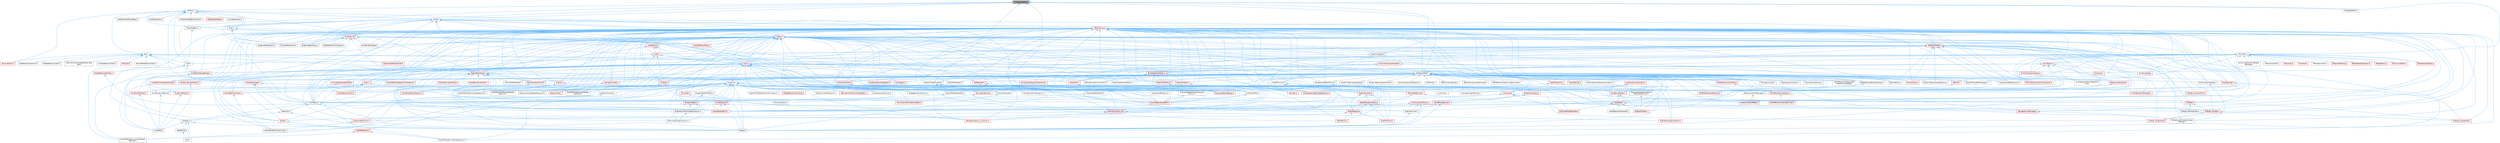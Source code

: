 digraph "ThreadSingleton.h"
{
 // INTERACTIVE_SVG=YES
 // LATEX_PDF_SIZE
  bgcolor="transparent";
  edge [fontname=Helvetica,fontsize=10,labelfontname=Helvetica,labelfontsize=10];
  node [fontname=Helvetica,fontsize=10,shape=box,height=0.2,width=0.4];
  Node1 [id="Node000001",label="ThreadSingleton.h",height=0.2,width=0.4,color="gray40", fillcolor="grey60", style="filled", fontcolor="black",tooltip=" "];
  Node1 -> Node2 [id="edge1_Node000001_Node000002",dir="back",color="steelblue1",style="solid",tooltip=" "];
  Node2 [id="Node000002",label="BlueprintSupport.h",height=0.2,width=0.4,color="grey40", fillcolor="white", style="filled",URL="$d1/d6c/BlueprintSupport_8h.html",tooltip=" "];
  Node2 -> Node3 [id="edge2_Node000002_Node000003",dir="back",color="steelblue1",style="solid",tooltip=" "];
  Node3 [id="Node000003",label="Blueprint.h",height=0.2,width=0.4,color="grey40", fillcolor="white", style="filled",URL="$d8/d4d/Blueprint_8h.html",tooltip=" "];
  Node3 -> Node4 [id="edge3_Node000003_Node000004",dir="back",color="steelblue1",style="solid",tooltip=" "];
  Node4 [id="Node000004",label="AnimBlueprint.h",height=0.2,width=0.4,color="red", fillcolor="#FFF0F0", style="filled",URL="$dc/d30/AnimBlueprint_8h.html",tooltip=" "];
  Node4 -> Node110 [id="edge4_Node000004_Node000110",dir="back",color="steelblue1",style="solid",tooltip=" "];
  Node110 [id="Node000110",label="Engine.h",height=0.2,width=0.4,color="grey40", fillcolor="white", style="filled",URL="$d1/d34/Public_2Engine_8h.html",tooltip=" "];
  Node4 -> Node111 [id="edge5_Node000004_Node000111",dir="back",color="steelblue1",style="solid",tooltip=" "];
  Node111 [id="Node000111",label="EngineSharedPCH.h",height=0.2,width=0.4,color="red", fillcolor="#FFF0F0", style="filled",URL="$dc/dbb/EngineSharedPCH_8h.html",tooltip=" "];
  Node3 -> Node117 [id="edge6_Node000003_Node000117",dir="back",color="steelblue1",style="solid",tooltip=" "];
  Node117 [id="Node000117",label="AnimBlueprintFactory.h",height=0.2,width=0.4,color="grey40", fillcolor="white", style="filled",URL="$dc/d70/AnimBlueprintFactory_8h.html",tooltip=" "];
  Node117 -> Node109 [id="edge7_Node000117_Node000109",dir="back",color="steelblue1",style="solid",tooltip=" "];
  Node109 [id="Node000109",label="UnrealEd.h",height=0.2,width=0.4,color="grey40", fillcolor="white", style="filled",URL="$d2/d5f/UnrealEd_8h.html",tooltip=" "];
  Node3 -> Node118 [id="edge8_Node000003_Node000118",dir="back",color="steelblue1",style="solid",tooltip=" "];
  Node118 [id="Node000118",label="BPVariableDragDropAction.h",height=0.2,width=0.4,color="grey40", fillcolor="white", style="filled",URL="$dd/d23/BPVariableDragDropAction_8h.html",tooltip=" "];
  Node3 -> Node119 [id="edge9_Node000003_Node000119",dir="back",color="steelblue1",style="solid",tooltip=" "];
  Node119 [id="Node000119",label="BehaviorTree.h",height=0.2,width=0.4,color="red", fillcolor="#FFF0F0", style="filled",URL="$db/db6/BehaviorTree_8h.html",tooltip=" "];
  Node3 -> Node121 [id="edge10_Node000003_Node000121",dir="back",color="steelblue1",style="solid",tooltip=" "];
  Node121 [id="Node000121",label="BlueprintEditor.h",height=0.2,width=0.4,color="red", fillcolor="#FFF0F0", style="filled",URL="$df/d7d/BlueprintEditor_8h.html",tooltip=" "];
  Node121 -> Node118 [id="edge11_Node000121_Node000118",dir="back",color="steelblue1",style="solid",tooltip=" "];
  Node121 -> Node126 [id="edge12_Node000121_Node000126",dir="back",color="steelblue1",style="solid",tooltip=" "];
  Node126 [id="Node000126",label="MyBlueprintItemDragDropAction.h",height=0.2,width=0.4,color="grey40", fillcolor="white", style="filled",URL="$da/d11/MyBlueprintItemDragDropAction_8h.html",tooltip=" "];
  Node126 -> Node118 [id="edge13_Node000126_Node000118",dir="back",color="steelblue1",style="solid",tooltip=" "];
  Node3 -> Node133 [id="edge14_Node000003_Node000133",dir="back",color="steelblue1",style="solid",tooltip=" "];
  Node133 [id="Node000133",label="BlueprintEditorModule.h",height=0.2,width=0.4,color="grey40", fillcolor="white", style="filled",URL="$df/d39/BlueprintEditorModule_8h.html",tooltip=" "];
  Node133 -> Node121 [id="edge15_Node000133_Node000121",dir="back",color="steelblue1",style="solid",tooltip=" "];
  Node3 -> Node134 [id="edge16_Node000003_Node000134",dir="back",color="steelblue1",style="solid",tooltip=" "];
  Node134 [id="Node000134",label="BlueprintEditorSettings.h",height=0.2,width=0.4,color="red", fillcolor="#FFF0F0", style="filled",URL="$d4/dbc/BlueprintEditorSettings_8h.html",tooltip=" "];
  Node3 -> Node139 [id="edge17_Node000003_Node000139",dir="back",color="steelblue1",style="solid",tooltip=" "];
  Node139 [id="Node000139",label="BlueprintEditorUtils.h",height=0.2,width=0.4,color="red", fillcolor="#FFF0F0", style="filled",URL="$d7/d3d/BlueprintEditorUtils_8h.html",tooltip=" "];
  Node139 -> Node140 [id="edge18_Node000139_Node000140",dir="back",color="steelblue1",style="solid",tooltip=" "];
  Node140 [id="Node000140",label="GameModeInfoCustomizer.h",height=0.2,width=0.4,color="grey40", fillcolor="white", style="filled",URL="$d5/df3/GameModeInfoCustomizer_8h.html",tooltip=" "];
  Node3 -> Node141 [id="edge19_Node000003_Node000141",dir="back",color="steelblue1",style="solid",tooltip=" "];
  Node141 [id="Node000141",label="BlueprintFactory.h",height=0.2,width=0.4,color="red", fillcolor="#FFF0F0", style="filled",URL="$dd/d80/BlueprintFactory_8h.html",tooltip=" "];
  Node141 -> Node109 [id="edge20_Node000141_Node000109",dir="back",color="steelblue1",style="solid",tooltip=" "];
  Node3 -> Node145 [id="edge21_Node000003_Node000145",dir="back",color="steelblue1",style="solid",tooltip=" "];
  Node145 [id="Node000145",label="BlueprintVariableNodeSpawner.h",height=0.2,width=0.4,color="grey40", fillcolor="white", style="filled",URL="$db/dba/BlueprintVariableNodeSpawner_8h.html",tooltip=" "];
  Node3 -> Node146 [id="edge22_Node000003_Node000146",dir="back",color="steelblue1",style="solid",tooltip=" "];
  Node146 [id="Node000146",label="DisplayClusterBlueprint.h",height=0.2,width=0.4,color="grey40", fillcolor="white", style="filled",URL="$d0/d44/DisplayClusterBlueprint_8h.html",tooltip=" "];
  Node3 -> Node147 [id="edge23_Node000003_Node000147",dir="back",color="steelblue1",style="solid",tooltip=" "];
  Node147 [id="Node000147",label="EdGraphSchema_K2_Actions.h",height=0.2,width=0.4,color="red", fillcolor="#FFF0F0", style="filled",URL="$d8/d9c/EdGraphSchema__K2__Actions_8h.html",tooltip=" "];
  Node3 -> Node110 [id="edge24_Node000003_Node000110",dir="back",color="steelblue1",style="solid",tooltip=" "];
  Node3 -> Node111 [id="edge25_Node000003_Node000111",dir="back",color="steelblue1",style="solid",tooltip=" "];
  Node3 -> Node181 [id="edge26_Node000003_Node000181",dir="back",color="steelblue1",style="solid",tooltip=" "];
  Node181 [id="Node000181",label="FindInBlueprintManager.h",height=0.2,width=0.4,color="red", fillcolor="#FFF0F0", style="filled",URL="$db/d3b/FindInBlueprintManager_8h.html",tooltip=" "];
  Node3 -> Node140 [id="edge27_Node000003_Node000140",dir="back",color="steelblue1",style="solid",tooltip=" "];
  Node3 -> Node185 [id="edge28_Node000003_Node000185",dir="back",color="steelblue1",style="solid",tooltip=" "];
  Node185 [id="Node000185",label="GameplayAbilityBlueprint.h",height=0.2,width=0.4,color="grey40", fillcolor="white", style="filled",URL="$d2/d20/GameplayAbilityBlueprint_8h.html",tooltip=" "];
  Node3 -> Node186 [id="edge29_Node000003_Node000186",dir="back",color="steelblue1",style="solid",tooltip=" "];
  Node186 [id="Node000186",label="GeometryCollectionAssetNodes.h",height=0.2,width=0.4,color="red", fillcolor="#FFF0F0", style="filled",URL="$da/da1/GeometryCollectionAssetNodes_8h.html",tooltip=" "];
  Node3 -> Node188 [id="edge30_Node000003_Node000188",dir="back",color="steelblue1",style="solid",tooltip=" "];
  Node188 [id="Node000188",label="K2Node.h",height=0.2,width=0.4,color="red", fillcolor="#FFF0F0", style="filled",URL="$d5/d94/K2Node_8h.html",tooltip=" "];
  Node188 -> Node288 [id="edge31_Node000188_Node000288",dir="back",color="steelblue1",style="solid",tooltip=" "];
  Node288 [id="Node000288",label="K2Node_MakeVariable.h",height=0.2,width=0.4,color="grey40", fillcolor="white", style="filled",URL="$df/df3/K2Node__MakeVariable_8h.html",tooltip=" "];
  Node188 -> Node309 [id="edge32_Node000188_Node000309",dir="back",color="steelblue1",style="solid",tooltip=" "];
  Node309 [id="Node000309",label="K2Node_Variable.h",height=0.2,width=0.4,color="red", fillcolor="#FFF0F0", style="filled",URL="$d7/dbe/K2Node__Variable_8h.html",tooltip=" "];
  Node309 -> Node310 [id="edge33_Node000309_Node000310",dir="back",color="steelblue1",style="solid",tooltip=" "];
  Node310 [id="Node000310",label="K2Node_VariableGet.h",height=0.2,width=0.4,color="red", fillcolor="#FFF0F0", style="filled",URL="$d3/de0/K2Node__VariableGet_8h.html",tooltip=" "];
  Node309 -> Node311 [id="edge34_Node000309_Node000311",dir="back",color="steelblue1",style="solid",tooltip=" "];
  Node311 [id="Node000311",label="K2Node_VariableSet.h",height=0.2,width=0.4,color="red", fillcolor="#FFF0F0", style="filled",URL="$d9/d54/K2Node__VariableSet_8h.html",tooltip=" "];
  Node3 -> Node252 [id="edge35_Node000003_Node000252",dir="back",color="steelblue1",style="solid",tooltip=" "];
  Node252 [id="Node000252",label="K2Node_FunctionEntry.h",height=0.2,width=0.4,color="red", fillcolor="#FFF0F0", style="filled",URL="$d8/d11/K2Node__FunctionEntry_8h.html",tooltip=" "];
  Node3 -> Node288 [id="edge36_Node000003_Node000288",dir="back",color="steelblue1",style="solid",tooltip=" "];
  Node3 -> Node309 [id="edge37_Node000003_Node000309",dir="back",color="steelblue1",style="solid",tooltip=" "];
  Node3 -> Node310 [id="edge38_Node000003_Node000310",dir="back",color="steelblue1",style="solid",tooltip=" "];
  Node3 -> Node311 [id="edge39_Node000003_Node000311",dir="back",color="steelblue1",style="solid",tooltip=" "];
  Node3 -> Node313 [id="edge40_Node000003_Node000313",dir="back",color="steelblue1",style="solid",tooltip=" "];
  Node313 [id="Node000313",label="KismetEditorUtilities.h",height=0.2,width=0.4,color="red", fillcolor="#FFF0F0", style="filled",URL="$d4/d72/KismetEditorUtilities_8h.html",tooltip=" "];
  Node313 -> Node140 [id="edge41_Node000313_Node000140",dir="back",color="steelblue1",style="solid",tooltip=" "];
  Node3 -> Node315 [id="edge42_Node000003_Node000315",dir="back",color="steelblue1",style="solid",tooltip=" "];
  Node315 [id="Node000315",label="LevelScriptBlueprint.h",height=0.2,width=0.4,color="grey40", fillcolor="white", style="filled",URL="$da/dfb/LevelScriptBlueprint_8h.html",tooltip=" "];
  Node3 -> Node316 [id="edge43_Node000003_Node000316",dir="back",color="steelblue1",style="solid",tooltip=" "];
  Node316 [id="Node000316",label="LevelSequenceDirector.h",height=0.2,width=0.4,color="grey40", fillcolor="white", style="filled",URL="$d8/d00/LevelSequenceDirector_8h.html",tooltip=" "];
  Node3 -> Node317 [id="edge44_Node000003_Node000317",dir="back",color="steelblue1",style="solid",tooltip=" "];
  Node317 [id="Node000317",label="MemberReference.h",height=0.2,width=0.4,color="red", fillcolor="#FFF0F0", style="filled",URL="$dc/d3d/MemberReference_8h.html",tooltip=" "];
  Node317 -> Node111 [id="edge45_Node000317_Node000111",dir="back",color="steelblue1",style="solid",tooltip=" "];
  Node317 -> Node309 [id="edge46_Node000317_Node000309",dir="back",color="steelblue1",style="solid",tooltip=" "];
  Node3 -> Node318 [id="edge47_Node000003_Node000318",dir="back",color="steelblue1",style="solid",tooltip=" "];
  Node318 [id="Node000318",label="MovementUtils.h",height=0.2,width=0.4,color="grey40", fillcolor="white", style="filled",URL="$d0/d54/MovementUtils_8h.html",tooltip=" "];
  Node3 -> Node319 [id="edge48_Node000003_Node000319",dir="back",color="steelblue1",style="solid",tooltip=" "];
  Node319 [id="Node000319",label="MovieSceneEvent.h",height=0.2,width=0.4,color="red", fillcolor="#FFF0F0", style="filled",URL="$dc/d97/MovieSceneEvent_8h.html",tooltip=" "];
  Node319 -> Node325 [id="edge49_Node000319_Node000325",dir="back",color="steelblue1",style="solid",tooltip=" "];
  Node325 [id="Node000325",label="MovieSceneEventSectionBase.h",height=0.2,width=0.4,color="red", fillcolor="#FFF0F0", style="filled",URL="$da/dac/MovieSceneEventSectionBase_8h.html",tooltip=" "];
  Node3 -> Node325 [id="edge50_Node000003_Node000325",dir="back",color="steelblue1",style="solid",tooltip=" "];
  Node3 -> Node126 [id="edge51_Node000003_Node000126",dir="back",color="steelblue1",style="solid",tooltip=" "];
  Node3 -> Node151 [id="edge52_Node000003_Node000151",dir="back",color="steelblue1",style="solid",tooltip=" "];
  Node151 [id="Node000151",label="RigVMBlueprint.h",height=0.2,width=0.4,color="red", fillcolor="#FFF0F0", style="filled",URL="$df/d44/RigVMBlueprint_8h.html",tooltip=" "];
  Node151 -> Node153 [id="edge53_Node000151_Node000153",dir="back",color="steelblue1",style="solid",tooltip=" "];
  Node153 [id="Node000153",label="RigVMEdGraphFunctionRefNode\lSpawner.h",height=0.2,width=0.4,color="grey40", fillcolor="white", style="filled",URL="$d3/d16/RigVMEdGraphFunctionRefNodeSpawner_8h.html",tooltip=" "];
  Node151 -> Node158 [id="edge54_Node000151_Node000158",dir="back",color="steelblue1",style="solid",tooltip=" "];
  Node158 [id="Node000158",label="RigVMEdGraphUnitNodeSpawner.h",height=0.2,width=0.4,color="grey40", fillcolor="white", style="filled",URL="$d3/d6b/RigVMEdGraphUnitNodeSpawner_8h.html",tooltip=" "];
  Node3 -> Node155 [id="edge55_Node000003_Node000155",dir="back",color="steelblue1",style="solid",tooltip=" "];
  Node155 [id="Node000155",label="RigVMEdGraphEnumNodeSpawner.h",height=0.2,width=0.4,color="grey40", fillcolor="white", style="filled",URL="$d3/dfd/RigVMEdGraphEnumNodeSpawner_8h.html",tooltip=" "];
  Node3 -> Node153 [id="edge56_Node000003_Node000153",dir="back",color="steelblue1",style="solid",tooltip=" "];
  Node3 -> Node157 [id="edge57_Node000003_Node000157",dir="back",color="steelblue1",style="solid",tooltip=" "];
  Node157 [id="Node000157",label="RigVMEdGraphTemplateNode\lSpawner.h",height=0.2,width=0.4,color="grey40", fillcolor="white", style="filled",URL="$d9/d6c/RigVMEdGraphTemplateNodeSpawner_8h.html",tooltip=" "];
  Node3 -> Node158 [id="edge58_Node000003_Node000158",dir="back",color="steelblue1",style="solid",tooltip=" "];
  Node3 -> Node159 [id="edge59_Node000003_Node000159",dir="back",color="steelblue1",style="solid",tooltip=" "];
  Node159 [id="Node000159",label="RigVMEdGraphVariableNode\lSpawner.h",height=0.2,width=0.4,color="grey40", fillcolor="white", style="filled",URL="$d0/d83/RigVMEdGraphVariableNodeSpawner_8h.html",tooltip=" "];
  Node3 -> Node327 [id="edge60_Node000003_Node000327",dir="back",color="steelblue1",style="solid",tooltip=" "];
  Node327 [id="Node000327",label="RigVMVariableDetailCustomization.h",height=0.2,width=0.4,color="grey40", fillcolor="white", style="filled",URL="$d3/d24/RigVMVariableDetailCustomization_8h.html",tooltip=" "];
  Node3 -> Node328 [id="edge61_Node000003_Node000328",dir="back",color="steelblue1",style="solid",tooltip=" "];
  Node328 [id="Node000328",label="SCS_Node.h",height=0.2,width=0.4,color="red", fillcolor="#FFF0F0", style="filled",URL="$d7/d7b/SCS__Node_8h.html",tooltip=" "];
  Node328 -> Node110 [id="edge62_Node000328_Node000110",dir="back",color="steelblue1",style="solid",tooltip=" "];
  Node328 -> Node318 [id="edge63_Node000328_Node000318",dir="back",color="steelblue1",style="solid",tooltip=" "];
  Node3 -> Node329 [id="edge64_Node000003_Node000329",dir="back",color="steelblue1",style="solid",tooltip=" "];
  Node329 [id="Node000329",label="ThumbnailHelpers.h",height=0.2,width=0.4,color="red", fillcolor="#FFF0F0", style="filled",URL="$d7/d06/ThumbnailHelpers_8h.html",tooltip=" "];
  Node329 -> Node109 [id="edge65_Node000329_Node000109",dir="back",color="steelblue1",style="solid",tooltip=" "];
  Node3 -> Node336 [id="edge66_Node000003_Node000336",dir="back",color="steelblue1",style="solid",tooltip=" "];
  Node336 [id="Node000336",label="TimelineTemplate.h",height=0.2,width=0.4,color="grey40", fillcolor="white", style="filled",URL="$d8/dcf/TimelineTemplate_8h.html",tooltip=" "];
  Node336 -> Node110 [id="edge67_Node000336_Node000110",dir="back",color="steelblue1",style="solid",tooltip=" "];
  Node3 -> Node337 [id="edge68_Node000003_Node000337",dir="back",color="steelblue1",style="solid",tooltip=" "];
  Node337 [id="Node000337",label="WidgetBlueprintCompiler.h",height=0.2,width=0.4,color="red", fillcolor="#FFF0F0", style="filled",URL="$d9/d6b/WidgetBlueprintCompiler_8h.html",tooltip=" "];
  Node3 -> Node340 [id="edge69_Node000003_Node000340",dir="back",color="steelblue1",style="solid",tooltip=" "];
  Node340 [id="Node000340",label="WidgetBlueprintFactory.h",height=0.2,width=0.4,color="grey40", fillcolor="white", style="filled",URL="$d6/d14/WidgetBlueprintFactory_8h.html",tooltip=" "];
  Node2 -> Node341 [id="edge70_Node000002_Node000341",dir="back",color="steelblue1",style="solid",tooltip=" "];
  Node341 [id="Node000341",label="RigVMFunction.h",height=0.2,width=0.4,color="grey40", fillcolor="white", style="filled",URL="$de/d66/RigVMFunction_8h.html",tooltip=" "];
  Node341 -> Node342 [id="edge71_Node000341_Node000342",dir="back",color="steelblue1",style="solid",tooltip=" "];
  Node342 [id="Node000342",label="RigVM.h",height=0.2,width=0.4,color="red", fillcolor="#FFF0F0", style="filled",URL="$d0/d5e/RigVM_8h.html",tooltip=" "];
  Node342 -> Node151 [id="edge72_Node000342_Node000151",dir="back",color="steelblue1",style="solid",tooltip=" "];
  Node341 -> Node440 [id="edge73_Node000341_Node000440",dir="back",color="steelblue1",style="solid",tooltip=" "];
  Node440 [id="Node000440",label="RigVMDeveloperTypeUtils.h",height=0.2,width=0.4,color="red", fillcolor="#FFF0F0", style="filled",URL="$d0/d6e/RigVMDeveloperTypeUtils_8h.html",tooltip=" "];
  Node341 -> Node441 [id="edge74_Node000341_Node000441",dir="back",color="steelblue1",style="solid",tooltip=" "];
  Node441 [id="Node000441",label="RigVMDispatchFactory.h",height=0.2,width=0.4,color="red", fillcolor="#FFF0F0", style="filled",URL="$de/d6b/RigVMDispatchFactory_8h.html",tooltip=" "];
  Node441 -> Node453 [id="edge75_Node000441_Node000453",dir="back",color="steelblue1",style="solid",tooltip=" "];
  Node453 [id="Node000453",label="RigVMRegistry.h",height=0.2,width=0.4,color="red", fillcolor="#FFF0F0", style="filled",URL="$dc/d40/RigVMRegistry_8h.html",tooltip=" "];
  Node453 -> Node342 [id="edge76_Node000453_Node000342",dir="back",color="steelblue1",style="solid",tooltip=" "];
  Node453 -> Node417 [id="edge77_Node000453_Node000417",dir="back",color="steelblue1",style="solid",tooltip=" "];
  Node417 [id="Node000417",label="RigVMSchema.h",height=0.2,width=0.4,color="red", fillcolor="#FFF0F0", style="filled",URL="$d7/dc2/RigVMSchema_8h.html",tooltip=" "];
  Node453 -> Node461 [id="edge78_Node000453_Node000461",dir="back",color="steelblue1",style="solid",tooltip=" "];
  Node461 [id="Node000461",label="RigVMStruct.h",height=0.2,width=0.4,color="red", fillcolor="#FFF0F0", style="filled",URL="$de/dfb/RigVMStruct_8h.html",tooltip=" "];
  Node441 -> Node417 [id="edge79_Node000441_Node000417",dir="back",color="steelblue1",style="solid",tooltip=" "];
  Node341 -> Node453 [id="edge80_Node000341_Node000453",dir="back",color="steelblue1",style="solid",tooltip=" "];
  Node341 -> Node417 [id="edge81_Node000341_Node000417",dir="back",color="steelblue1",style="solid",tooltip=" "];
  Node341 -> Node461 [id="edge82_Node000341_Node000461",dir="back",color="steelblue1",style="solid",tooltip=" "];
  Node341 -> Node510 [id="edge83_Node000341_Node000510",dir="back",color="steelblue1",style="solid",tooltip=" "];
  Node510 [id="Node000510",label="RigVMTemplate.h",height=0.2,width=0.4,color="red", fillcolor="#FFF0F0", style="filled",URL="$d8/dbc/RigVMTemplate_8h.html",tooltip=" "];
  Node510 -> Node441 [id="edge84_Node000510_Node000441",dir="back",color="steelblue1",style="solid",tooltip=" "];
  Node510 -> Node453 [id="edge85_Node000510_Node000453",dir="back",color="steelblue1",style="solid",tooltip=" "];
  Node510 -> Node417 [id="edge86_Node000510_Node000417",dir="back",color="steelblue1",style="solid",tooltip=" "];
  Node1 -> Node528 [id="edge87_Node000001_Node000528",dir="back",color="steelblue1",style="solid",tooltip=" "];
  Node528 [id="Node000528",label="Core.h",height=0.2,width=0.4,color="grey40", fillcolor="white", style="filled",URL="$d6/dd7/Core_8h.html",tooltip=" "];
  Node528 -> Node529 [id="edge88_Node000528_Node000529",dir="back",color="steelblue1",style="solid",tooltip=" "];
  Node529 [id="Node000529",label="CoreUObject.h",height=0.2,width=0.4,color="grey40", fillcolor="white", style="filled",URL="$d0/ded/CoreUObject_8h.html",tooltip=" "];
  Node529 -> Node110 [id="edge89_Node000529_Node000110",dir="back",color="steelblue1",style="solid",tooltip=" "];
  Node529 -> Node530 [id="edge90_Node000529_Node000530",dir="back",color="steelblue1",style="solid",tooltip=" "];
  Node530 [id="Node000530",label="EngineMinimal.h",height=0.2,width=0.4,color="grey40", fillcolor="white", style="filled",URL="$d0/d2c/EngineMinimal_8h.html",tooltip=" "];
  Node530 -> Node110 [id="edge91_Node000530_Node000110",dir="back",color="steelblue1",style="solid",tooltip=" "];
  Node529 -> Node531 [id="edge92_Node000529_Node000531",dir="back",color="steelblue1",style="solid",tooltip=" "];
  Node531 [id="Node000531",label="SlateBasics.h",height=0.2,width=0.4,color="grey40", fillcolor="white", style="filled",URL="$da/d2f/SlateBasics_8h.html",tooltip=" "];
  Node531 -> Node110 [id="edge93_Node000531_Node000110",dir="back",color="steelblue1",style="solid",tooltip=" "];
  Node531 -> Node532 [id="edge94_Node000531_Node000532",dir="back",color="steelblue1",style="solid",tooltip=" "];
  Node532 [id="Node000532",label="Slate.h",height=0.2,width=0.4,color="grey40", fillcolor="white", style="filled",URL="$d2/dc0/Slate_8h.html",tooltip=" "];
  Node531 -> Node533 [id="edge95_Node000531_Node000533",dir="back",color="steelblue1",style="solid",tooltip=" "];
  Node533 [id="Node000533",label="SlateExtras.h",height=0.2,width=0.4,color="grey40", fillcolor="white", style="filled",URL="$d8/dec/SlateExtras_8h.html",tooltip=" "];
  Node533 -> Node532 [id="edge96_Node000533_Node000532",dir="back",color="steelblue1",style="solid",tooltip=" "];
  Node531 -> Node109 [id="edge97_Node000531_Node000109",dir="back",color="steelblue1",style="solid",tooltip=" "];
  Node529 -> Node534 [id="edge98_Node000529_Node000534",dir="back",color="steelblue1",style="solid",tooltip=" "];
  Node534 [id="Node000534",label="SlateCore.h",height=0.2,width=0.4,color="grey40", fillcolor="white", style="filled",URL="$dc/d03/SlateCore_8h.html",tooltip=" "];
  Node534 -> Node110 [id="edge99_Node000534_Node000110",dir="back",color="steelblue1",style="solid",tooltip=" "];
  Node534 -> Node531 [id="edge100_Node000534_Node000531",dir="back",color="steelblue1",style="solid",tooltip=" "];
  Node528 -> Node110 [id="edge101_Node000528_Node000110",dir="back",color="steelblue1",style="solid",tooltip=" "];
  Node528 -> Node531 [id="edge102_Node000528_Node000531",dir="back",color="steelblue1",style="solid",tooltip=" "];
  Node1 -> Node535 [id="edge103_Node000001_Node000535",dir="back",color="steelblue1",style="solid",tooltip=" "];
  Node535 [id="Node000535",label="CoreMisc.h",height=0.2,width=0.4,color="grey40", fillcolor="white", style="filled",URL="$d8/d97/CoreMisc_8h.html",tooltip=" "];
  Node535 -> Node536 [id="edge104_Node000535_Node000536",dir="back",color="steelblue1",style="solid",tooltip=" "];
  Node536 [id="Node000536",label="App.h",height=0.2,width=0.4,color="grey40", fillcolor="white", style="filled",URL="$de/d8b/App_8h.html",tooltip=" "];
  Node536 -> Node537 [id="edge105_Node000536_Node000537",dir="back",color="steelblue1",style="solid",tooltip=" "];
  Node537 [id="Node000537",label="AndroidFeedbackContext.h",height=0.2,width=0.4,color="grey40", fillcolor="white", style="filled",URL="$d3/ddd/AndroidFeedbackContext_8h.html",tooltip=" "];
  Node536 -> Node528 [id="edge106_Node000536_Node000528",dir="back",color="steelblue1",style="solid",tooltip=" "];
  Node536 -> Node538 [id="edge107_Node000536_Node000538",dir="back",color="steelblue1",style="solid",tooltip=" "];
  Node538 [id="Node000538",label="CoreSharedPCH.h",height=0.2,width=0.4,color="grey40", fillcolor="white", style="filled",URL="$d8/de5/CoreSharedPCH_8h.html",tooltip=" "];
  Node538 -> Node539 [id="edge108_Node000538_Node000539",dir="back",color="steelblue1",style="solid",tooltip=" "];
  Node539 [id="Node000539",label="CoreUObjectSharedPCH.h",height=0.2,width=0.4,color="red", fillcolor="#FFF0F0", style="filled",URL="$de/d2f/CoreUObjectSharedPCH_8h.html",tooltip=" "];
  Node536 -> Node541 [id="edge109_Node000536_Node000541",dir="back",color="steelblue1",style="solid",tooltip=" "];
  Node541 [id="Node000541",label="FeedbackContextAnsi.h",height=0.2,width=0.4,color="grey40", fillcolor="white", style="filled",URL="$de/d11/FeedbackContextAnsi_8h.html",tooltip=" "];
  Node536 -> Node542 [id="edge110_Node000536_Node000542",dir="back",color="steelblue1",style="solid",tooltip=" "];
  Node542 [id="Node000542",label="IOSFeedbackContext.h",height=0.2,width=0.4,color="grey40", fillcolor="white", style="filled",URL="$d5/daa/IOSFeedbackContext_8h.html",tooltip=" "];
  Node536 -> Node543 [id="edge111_Node000536_Node000543",dir="back",color="steelblue1",style="solid",tooltip=" "];
  Node543 [id="Node000543",label="LevelEditorPlaySettings.h",height=0.2,width=0.4,color="red", fillcolor="#FFF0F0", style="filled",URL="$d4/d3b/LevelEditorPlaySettings_8h.html",tooltip=" "];
  Node543 -> Node109 [id="edge112_Node000543_Node000109",dir="back",color="steelblue1",style="solid",tooltip=" "];
  Node536 -> Node544 [id="edge113_Node000536_Node000544",dir="back",color="steelblue1",style="solid",tooltip=" "];
  Node544 [id="Node000544",label="MallocBinnedCommonUtils.h",height=0.2,width=0.4,color="grey40", fillcolor="white", style="filled",URL="$dc/ded/MallocBinnedCommonUtils_8h.html",tooltip=" "];
  Node536 -> Node545 [id="edge114_Node000536_Node000545",dir="back",color="steelblue1",style="solid",tooltip=" "];
  Node545 [id="Node000545",label="MaterialInstanceUpdateParameter\lSet.h",height=0.2,width=0.4,color="grey40", fillcolor="white", style="filled",URL="$dd/df7/MaterialInstanceUpdateParameterSet_8h.html",tooltip=" "];
  Node536 -> Node546 [id="edge115_Node000536_Node000546",dir="back",color="steelblue1",style="solid",tooltip=" "];
  Node546 [id="Node000546",label="ParallelFor.h",height=0.2,width=0.4,color="red", fillcolor="#FFF0F0", style="filled",URL="$d2/da1/ParallelFor_8h.html",tooltip=" "];
  Node546 -> Node538 [id="edge116_Node000546_Node000538",dir="back",color="steelblue1",style="solid",tooltip=" "];
  Node536 -> Node734 [id="edge117_Node000536_Node000734",dir="back",color="steelblue1",style="solid",tooltip=" "];
  Node734 [id="Node000734",label="PhysicsPublic.h",height=0.2,width=0.4,color="red", fillcolor="#FFF0F0", style="filled",URL="$de/de4/PhysicsPublic_8h.html",tooltip=" "];
  Node536 -> Node1040 [id="edge118_Node000536_Node001040",dir="back",color="steelblue1",style="solid",tooltip=" "];
  Node1040 [id="Node001040",label="ShaderParameterUtils.h",height=0.2,width=0.4,color="red", fillcolor="#FFF0F0", style="filled",URL="$d9/dfb/ShaderParameterUtils_8h.html",tooltip=" "];
  Node1040 -> Node111 [id="edge119_Node001040_Node000111",dir="back",color="steelblue1",style="solid",tooltip=" "];
  Node536 -> Node1065 [id="edge120_Node000536_Node001065",dir="back",color="steelblue1",style="solid",tooltip=" "];
  Node1065 [id="Node001065",label="StreamableRenderAsset.h",height=0.2,width=0.4,color="red", fillcolor="#FFF0F0", style="filled",URL="$d3/dbd/StreamableRenderAsset_8h.html",tooltip=" "];
  Node536 -> Node1277 [id="edge121_Node000536_Node001277",dir="back",color="steelblue1",style="solid",tooltip=" "];
  Node1277 [id="Node001277",label="UnixFeedbackContext.h",height=0.2,width=0.4,color="grey40", fillcolor="white", style="filled",URL="$d2/db0/UnixFeedbackContext_8h.html",tooltip=" "];
  Node536 -> Node1278 [id="edge122_Node000536_Node001278",dir="back",color="steelblue1",style="solid",tooltip=" "];
  Node1278 [id="Node001278",label="UtilsCore.h",height=0.2,width=0.4,color="red", fillcolor="#FFF0F0", style="filled",URL="$d2/d12/UtilsCore_8h.html",tooltip=" "];
  Node535 -> Node1280 [id="edge123_Node000535_Node001280",dir="back",color="steelblue1",style="solid",tooltip=" "];
  Node1280 [id="Node001280",label="AvoidanceManager.h",height=0.2,width=0.4,color="grey40", fillcolor="white", style="filled",URL="$d8/de0/AvoidanceManager_8h.html",tooltip=" "];
  Node535 -> Node528 [id="edge124_Node000535_Node000528",dir="back",color="steelblue1",style="solid",tooltip=" "];
  Node535 -> Node538 [id="edge125_Node000535_Node000538",dir="back",color="steelblue1",style="solid",tooltip=" "];
  Node535 -> Node1281 [id="edge126_Node000535_Node001281",dir="back",color="steelblue1",style="solid",tooltip=" "];
  Node1281 [id="Node001281",label="EngineBaseTypes.h",height=0.2,width=0.4,color="red", fillcolor="#FFF0F0", style="filled",URL="$d6/d1a/EngineBaseTypes_8h.html",tooltip=" "];
  Node1281 -> Node1282 [id="edge127_Node001281_Node001282",dir="back",color="steelblue1",style="solid",tooltip=" "];
  Node1282 [id="Node001282",label="AISystemBase.h",height=0.2,width=0.4,color="red", fillcolor="#FFF0F0", style="filled",URL="$d5/d44/AISystemBase_8h.html",tooltip=" "];
  Node1282 -> Node1284 [id="edge128_Node001282_Node001284",dir="back",color="steelblue1",style="solid",tooltip=" "];
  Node1284 [id="Node001284",label="AISystem.h",height=0.2,width=0.4,color="red", fillcolor="#FFF0F0", style="filled",URL="$d0/d71/AISystem_8h.html",tooltip=" "];
  Node1281 -> Node1314 [id="edge129_Node001281_Node001314",dir="back",color="steelblue1",style="solid",tooltip=" "];
  Node1314 [id="Node001314",label="Actor.h",height=0.2,width=0.4,color="red", fillcolor="#FFF0F0", style="filled",URL="$d0/d43/Actor_8h.html",tooltip=" "];
  Node1314 -> Node530 [id="edge130_Node001314_Node000530",dir="back",color="steelblue1",style="solid",tooltip=" "];
  Node1314 -> Node111 [id="edge131_Node001314_Node000111",dir="back",color="steelblue1",style="solid",tooltip=" "];
  Node1314 -> Node313 [id="edge132_Node001314_Node000313",dir="back",color="steelblue1",style="solid",tooltip=" "];
  Node1314 -> Node1659 [id="edge133_Node001314_Node001659",dir="back",color="steelblue1",style="solid",tooltip=" "];
  Node1659 [id="Node001659",label="LevelSequenceActor.h",height=0.2,width=0.4,color="red", fillcolor="#FFF0F0", style="filled",URL="$dd/d4d/LevelSequenceActor_8h.html",tooltip=" "];
  Node1314 -> Node329 [id="edge134_Node001314_Node000329",dir="back",color="steelblue1",style="solid",tooltip=" "];
  Node1281 -> Node2060 [id="edge135_Node001281_Node002060",dir="back",color="steelblue1",style="solid",tooltip=" "];
  Node2060 [id="Node002060",label="ActorComponent.h",height=0.2,width=0.4,color="red", fillcolor="#FFF0F0", style="filled",URL="$da/db1/ActorComponent_8h.html",tooltip=" "];
  Node2060 -> Node530 [id="edge136_Node002060_Node000530",dir="back",color="steelblue1",style="solid",tooltip=" "];
  Node2060 -> Node111 [id="edge137_Node002060_Node000111",dir="back",color="steelblue1",style="solid",tooltip=" "];
  Node1281 -> Node114 [id="edge138_Node001281_Node000114",dir="back",color="steelblue1",style="solid",tooltip=" "];
  Node114 [id="Node000114",label="AnimNodeEditMode.h",height=0.2,width=0.4,color="grey40", fillcolor="white", style="filled",URL="$df/df6/AnimNodeEditMode_8h.html",tooltip=" "];
  Node1281 -> Node2285 [id="edge139_Node001281_Node002285",dir="back",color="steelblue1",style="solid",tooltip=" "];
  Node2285 [id="Node002285",label="BasedMovementUtils.h",height=0.2,width=0.4,color="red", fillcolor="#FFF0F0", style="filled",URL="$d8/d85/BasedMovementUtils_8h.html",tooltip=" "];
  Node1281 -> Node2286 [id="edge140_Node001281_Node002286",dir="back",color="steelblue1",style="solid",tooltip=" "];
  Node2286 [id="Node002286",label="ChaosDeformableSolverThreading.h",height=0.2,width=0.4,color="red", fillcolor="#FFF0F0", style="filled",URL="$de/d06/ChaosDeformableSolverThreading_8h.html",tooltip=" "];
  Node1281 -> Node2287 [id="edge141_Node001281_Node002287",dir="back",color="steelblue1",style="solid",tooltip=" "];
  Node2287 [id="Node002287",label="ChaosDeformableTypes.h",height=0.2,width=0.4,color="red", fillcolor="#FFF0F0", style="filled",URL="$d3/d3c/ChaosDeformableTypes_8h.html",tooltip=" "];
  Node1281 -> Node1863 [id="edge142_Node001281_Node001863",dir="back",color="steelblue1",style="solid",tooltip=" "];
  Node1863 [id="Node001863",label="Engine.h",height=0.2,width=0.4,color="red", fillcolor="#FFF0F0", style="filled",URL="$d0/de7/Classes_2Engine_2Engine_8h.html",tooltip=" "];
  Node1863 -> Node110 [id="edge143_Node001863_Node000110",dir="back",color="steelblue1",style="solid",tooltip=" "];
  Node1863 -> Node111 [id="edge144_Node001863_Node000111",dir="back",color="steelblue1",style="solid",tooltip=" "];
  Node1863 -> Node1917 [id="edge145_Node001863_Node001917",dir="back",color="steelblue1",style="solid",tooltip=" "];
  Node1917 [id="Node001917",label="LevelSequenceBindingReference.h",height=0.2,width=0.4,color="red", fillcolor="#FFF0F0", style="filled",URL="$d9/dbe/LevelSequenceBindingReference_8h.html",tooltip=" "];
  Node1863 -> Node1923 [id="edge146_Node001863_Node001923",dir="back",color="steelblue1",style="solid",tooltip=" "];
  Node1923 [id="Node001923",label="MovieSceneEventSection.h",height=0.2,width=0.4,color="red", fillcolor="#FFF0F0", style="filled",URL="$d6/dc4/MovieSceneEventSection_8h.html",tooltip=" "];
  Node1281 -> Node110 [id="edge147_Node001281_Node000110",dir="back",color="steelblue1",style="solid",tooltip=" "];
  Node1281 -> Node111 [id="edge148_Node001281_Node000111",dir="back",color="steelblue1",style="solid",tooltip=" "];
  Node1281 -> Node2304 [id="edge149_Node001281_Node002304",dir="back",color="steelblue1",style="solid",tooltip=" "];
  Node2304 [id="Node002304",label="GameViewportClient.h",height=0.2,width=0.4,color="red", fillcolor="#FFF0F0", style="filled",URL="$d2/db9/GameViewportClient_8h.html",tooltip=" "];
  Node2304 -> Node111 [id="edge150_Node002304_Node000111",dir="back",color="steelblue1",style="solid",tooltip=" "];
  Node1281 -> Node1940 [id="edge151_Node001281_Node001940",dir="back",color="steelblue1",style="solid",tooltip=" "];
  Node1940 [id="Node001940",label="LevelEditorViewportSettings.h",height=0.2,width=0.4,color="red", fillcolor="#FFF0F0", style="filled",URL="$df/dbd/LevelEditorViewportSettings_8h.html",tooltip=" "];
  Node1940 -> Node109 [id="edge152_Node001940_Node000109",dir="back",color="steelblue1",style="solid",tooltip=" "];
  Node535 -> Node2447 [id="edge153_Node000535_Node002447",dir="back",color="steelblue1",style="solid",tooltip=" "];
  Node2447 [id="Node002447",label="IOSInputInterface.h",height=0.2,width=0.4,color="red", fillcolor="#FFF0F0", style="filled",URL="$dd/dd3/IOSInputInterface_8h.html",tooltip=" "];
  Node535 -> Node2450 [id="edge154_Node000535_Node002450",dir="back",color="steelblue1",style="solid",tooltip=" "];
  Node2450 [id="Node002450",label="LinuxApplication.h",height=0.2,width=0.4,color="grey40", fillcolor="white", style="filled",URL="$d7/d88/LinuxApplication_8h.html",tooltip=" "];
  Node535 -> Node2451 [id="edge155_Node000535_Node002451",dir="back",color="steelblue1",style="solid",tooltip=" "];
  Node2451 [id="Node002451",label="MediaIOCorePlayerBase.h",height=0.2,width=0.4,color="grey40", fillcolor="white", style="filled",URL="$d2/dd8/MediaIOCorePlayerBase_8h.html",tooltip=" "];
  Node535 -> Node2452 [id="edge156_Node000535_Node002452",dir="back",color="steelblue1",style="solid",tooltip=" "];
  Node2452 [id="Node002452",label="ModuleManager.h",height=0.2,width=0.4,color="red", fillcolor="#FFF0F0", style="filled",URL="$d3/dd3/ModuleManager_8h.html",tooltip=" "];
  Node2452 -> Node538 [id="edge157_Node002452_Node000538",dir="back",color="steelblue1",style="solid",tooltip=" "];
  Node2452 -> Node529 [id="edge158_Node002452_Node000529",dir="back",color="steelblue1",style="solid",tooltip=" "];
  Node2452 -> Node534 [id="edge159_Node002452_Node000534",dir="back",color="steelblue1",style="solid",tooltip=" "];
  Node535 -> Node2566 [id="edge160_Node000535_Node002566",dir="back",color="steelblue1",style="solid",tooltip=" "];
  Node2566 [id="Node002566",label="NullApplication.h",height=0.2,width=0.4,color="grey40", fillcolor="white", style="filled",URL="$d8/deb/NullApplication_8h.html",tooltip=" "];
  Node535 -> Node734 [id="edge161_Node000535_Node000734",dir="back",color="steelblue1",style="solid",tooltip=" "];
  Node535 -> Node2567 [id="edge162_Node000535_Node002567",dir="back",color="steelblue1",style="solid",tooltip=" "];
  Node2567 [id="Node002567",label="Script.h",height=0.2,width=0.4,color="grey40", fillcolor="white", style="filled",URL="$de/dc6/Script_8h.html",tooltip=" "];
  Node2567 -> Node2568 [id="edge163_Node002567_Node002568",dir="back",color="steelblue1",style="solid",tooltip=" "];
  Node2568 [id="Node002568",label="BlueprintMapLibrary.h",height=0.2,width=0.4,color="grey40", fillcolor="white", style="filled",URL="$d2/d19/BlueprintMapLibrary_8h.html",tooltip=" "];
  Node2567 -> Node2569 [id="edge164_Node002567_Node002569",dir="back",color="steelblue1",style="solid",tooltip=" "];
  Node2569 [id="Node002569",label="BlueprintSetLibrary.h",height=0.2,width=0.4,color="grey40", fillcolor="white", style="filled",URL="$d2/d1a/BlueprintSetLibrary_8h.html",tooltip=" "];
  Node2567 -> Node2570 [id="edge165_Node002567_Node002570",dir="back",color="steelblue1",style="solid",tooltip=" "];
  Node2570 [id="Node002570",label="Class.h",height=0.2,width=0.4,color="red", fillcolor="#FFF0F0", style="filled",URL="$d4/d05/Class_8h.html",tooltip=" "];
  Node2570 -> Node2571 [id="edge166_Node002570_Node002571",dir="back",color="steelblue1",style="solid",tooltip=" "];
  Node2571 [id="Node002571",label="ARFilter.h",height=0.2,width=0.4,color="red", fillcolor="#FFF0F0", style="filled",URL="$da/df2/ARFilter_8h.html",tooltip=" "];
  Node2571 -> Node2575 [id="edge167_Node002571_Node002575",dir="back",color="steelblue1",style="solid",tooltip=" "];
  Node2575 [id="Node002575",label="NoExportTypes.h",height=0.2,width=0.4,color="red", fillcolor="#FFF0F0", style="filled",URL="$d3/d21/NoExportTypes_8h.html",tooltip=" "];
  Node2570 -> Node2660 [id="edge168_Node002570_Node002660",dir="back",color="steelblue1",style="solid",tooltip=" "];
  Node2660 [id="Node002660",label="AssetBundleData.h",height=0.2,width=0.4,color="red", fillcolor="#FFF0F0", style="filled",URL="$df/d47/AssetBundleData_8h.html",tooltip=" "];
  Node2660 -> Node2661 [id="edge169_Node002660_Node002661",dir="back",color="steelblue1",style="solid",tooltip=" "];
  Node2661 [id="Node002661",label="AssetData.h",height=0.2,width=0.4,color="red", fillcolor="#FFF0F0", style="filled",URL="$d9/d19/AssetData_8h.html",tooltip=" "];
  Node2661 -> Node2455 [id="edge170_Node002661_Node002455",dir="back",color="steelblue1",style="solid",tooltip=" "];
  Node2455 [id="Node002455",label="AssetRegistryGenerator.h",height=0.2,width=0.4,color="grey40", fillcolor="white", style="filled",URL="$df/dd1/AssetRegistryGenerator_8h.html",tooltip=" "];
  Node2661 -> Node2689 [id="edge171_Node002661_Node002689",dir="back",color="steelblue1",style="solid",tooltip=" "];
  Node2689 [id="Node002689",label="EdGraphSchema_K2.h",height=0.2,width=0.4,color="red", fillcolor="#FFF0F0", style="filled",URL="$d0/dcf/EdGraphSchema__K2_8h.html",tooltip=" "];
  Node2689 -> Node139 [id="edge172_Node002689_Node000139",dir="back",color="steelblue1",style="solid",tooltip=" "];
  Node2689 -> Node147 [id="edge173_Node002689_Node000147",dir="back",color="steelblue1",style="solid",tooltip=" "];
  Node2689 -> Node440 [id="edge174_Node002689_Node000440",dir="back",color="steelblue1",style="solid",tooltip=" "];
  Node2661 -> Node111 [id="edge175_Node002661_Node000111",dir="back",color="steelblue1",style="solid",tooltip=" "];
  Node2661 -> Node2112 [id="edge176_Node002661_Node002112",dir="back",color="steelblue1",style="solid",tooltip=" "];
  Node2112 [id="Node002112",label="ExternalPackageHelper.h",height=0.2,width=0.4,color="red", fillcolor="#FFF0F0", style="filled",URL="$d3/d2f/ExternalPackageHelper_8h.html",tooltip=" "];
  Node2661 -> Node1507 [id="edge177_Node002661_Node001507",dir="back",color="steelblue1",style="solid",tooltip=" "];
  Node1507 [id="Node001507",label="GameplayCueManager.h",height=0.2,width=0.4,color="red", fillcolor="#FFF0F0", style="filled",URL="$d7/d4e/GameplayCueManager_8h.html",tooltip=" "];
  Node1507 -> Node1499 [id="edge178_Node001507_Node001499",dir="back",color="steelblue1",style="solid",tooltip=" "];
  Node1499 [id="Node001499",label="GameplayAbilitiesDeveloper\lSettings.h",height=0.2,width=0.4,color="grey40", fillcolor="white", style="filled",URL="$d3/d55/GameplayAbilitiesDeveloperSettings_8h.html",tooltip=" "];
  Node2661 -> Node2575 [id="edge179_Node002661_Node002575",dir="back",color="steelblue1",style="solid",tooltip=" "];
  Node2660 -> Node2575 [id="edge180_Node002660_Node002575",dir="back",color="steelblue1",style="solid",tooltip=" "];
  Node2570 -> Node2661 [id="edge181_Node002570_Node002661",dir="back",color="steelblue1",style="solid",tooltip=" "];
  Node2570 -> Node118 [id="edge182_Node002570_Node000118",dir="back",color="steelblue1",style="solid",tooltip=" "];
  Node2570 -> Node3 [id="edge183_Node002570_Node000003",dir="back",color="steelblue1",style="solid",tooltip=" "];
  Node2570 -> Node134 [id="edge184_Node002570_Node000134",dir="back",color="steelblue1",style="solid",tooltip=" "];
  Node2570 -> Node139 [id="edge185_Node002570_Node000139",dir="back",color="steelblue1",style="solid",tooltip=" "];
  Node2570 -> Node4458 [id="edge186_Node002570_Node004458",dir="back",color="steelblue1",style="solid",tooltip=" "];
  Node4458 [id="Node004458",label="CoreNet.h",height=0.2,width=0.4,color="red", fillcolor="#FFF0F0", style="filled",URL="$da/d1a/CoreNet_8h.html",tooltip=" "];
  Node4458 -> Node529 [id="edge187_Node004458_Node000529",dir="back",color="steelblue1",style="solid",tooltip=" "];
  Node4458 -> Node539 [id="edge188_Node004458_Node000539",dir="back",color="steelblue1",style="solid",tooltip=" "];
  Node2570 -> Node529 [id="edge189_Node002570_Node000529",dir="back",color="steelblue1",style="solid",tooltip=" "];
  Node2570 -> Node539 [id="edge190_Node002570_Node000539",dir="back",color="steelblue1",style="solid",tooltip=" "];
  Node2570 -> Node2689 [id="edge191_Node002570_Node002689",dir="back",color="steelblue1",style="solid",tooltip=" "];
  Node2570 -> Node147 [id="edge192_Node002570_Node000147",dir="back",color="steelblue1",style="solid",tooltip=" "];
  Node2570 -> Node1281 [id="edge193_Node002570_Node001281",dir="back",color="steelblue1",style="solid",tooltip=" "];
  Node2570 -> Node313 [id="edge194_Node002570_Node000313",dir="back",color="steelblue1",style="solid",tooltip=" "];
  Node2570 -> Node543 [id="edge195_Node002570_Node000543",dir="back",color="steelblue1",style="solid",tooltip=" "];
  Node2570 -> Node317 [id="edge196_Node002570_Node000317",dir="back",color="steelblue1",style="solid",tooltip=" "];
  Node2570 -> Node1923 [id="edge197_Node002570_Node001923",dir="back",color="steelblue1",style="solid",tooltip=" "];
  Node2570 -> Node4846 [id="edge198_Node002570_Node004846",dir="back",color="steelblue1",style="solid",tooltip=" "];
  Node4846 [id="Node004846",label="MovieSceneSequenceHierarchy.h",height=0.2,width=0.4,color="red", fillcolor="#FFF0F0", style="filled",URL="$d0/dd7/MovieSceneSequenceHierarchy_8h.html",tooltip=" "];
  Node2570 -> Node126 [id="edge199_Node002570_Node000126",dir="back",color="steelblue1",style="solid",tooltip=" "];
  Node2570 -> Node4879 [id="edge200_Node002570_Node004879",dir="back",color="steelblue1",style="solid",tooltip=" "];
  Node4879 [id="Node004879",label="NavigationTypes.h",height=0.2,width=0.4,color="red", fillcolor="#FFF0F0", style="filled",URL="$de/d69/NavigationTypes_8h.html",tooltip=" "];
  Node4879 -> Node111 [id="edge201_Node004879_Node000111",dir="back",color="steelblue1",style="solid",tooltip=" "];
  Node2570 -> Node342 [id="edge202_Node002570_Node000342",dir="back",color="steelblue1",style="solid",tooltip=" "];
  Node2570 -> Node441 [id="edge203_Node002570_Node000441",dir="back",color="steelblue1",style="solid",tooltip=" "];
  Node2570 -> Node453 [id="edge204_Node002570_Node000453",dir="back",color="steelblue1",style="solid",tooltip=" "];
  Node2570 -> Node461 [id="edge205_Node002570_Node000461",dir="back",color="steelblue1",style="solid",tooltip=" "];
  Node2570 -> Node510 [id="edge206_Node002570_Node000510",dir="back",color="steelblue1",style="solid",tooltip=" "];
  Node2570 -> Node4936 [id="edge207_Node002570_Node004936",dir="back",color="steelblue1",style="solid",tooltip=" "];
  Node4936 [id="Node004936",label="SoftObjectPath.h",height=0.2,width=0.4,color="grey40", fillcolor="white", style="filled",URL="$d3/dc8/SoftObjectPath_8h.html",tooltip=" "];
  Node4936 -> Node1284 [id="edge208_Node004936_Node001284",dir="back",color="steelblue1",style="solid",tooltip=" "];
  Node4936 -> Node1282 [id="edge209_Node004936_Node001282",dir="back",color="steelblue1",style="solid",tooltip=" "];
  Node4936 -> Node2571 [id="edge210_Node004936_Node002571",dir="back",color="steelblue1",style="solid",tooltip=" "];
  Node4936 -> Node1498 [id="edge211_Node004936_Node001498",dir="back",color="steelblue1",style="solid",tooltip=" "];
  Node1498 [id="Node001498",label="AbilitySystemGlobals.h",height=0.2,width=0.4,color="grey40", fillcolor="white", style="filled",URL="$dc/d82/AbilitySystemGlobals_8h.html",tooltip=" "];
  Node1498 -> Node1499 [id="edge212_Node001498_Node001499",dir="back",color="steelblue1",style="solid",tooltip=" "];
  Node4936 -> Node4937 [id="edge213_Node004936_Node004937",dir="back",color="steelblue1",style="solid",tooltip=" "];
  Node4937 [id="Node004937",label="ArchiveReplaceObjectRef.h",height=0.2,width=0.4,color="red", fillcolor="#FFF0F0", style="filled",URL="$db/d36/ArchiveReplaceObjectRef_8h.html",tooltip=" "];
  Node4937 -> Node529 [id="edge214_Node004937_Node000529",dir="back",color="steelblue1",style="solid",tooltip=" "];
  Node4936 -> Node2992 [id="edge215_Node004936_Node002992",dir="back",color="steelblue1",style="solid",tooltip=" "];
  Node2992 [id="Node002992",label="ArchiveUObjectFromStructured\lArchive.h",height=0.2,width=0.4,color="grey40", fillcolor="white", style="filled",URL="$d2/d52/ArchiveUObjectFromStructuredArchive_8h.html",tooltip=" "];
  Node2992 -> Node539 [id="edge216_Node002992_Node000539",dir="back",color="steelblue1",style="solid",tooltip=" "];
  Node4936 -> Node2660 [id="edge217_Node004936_Node002660",dir="back",color="steelblue1",style="solid",tooltip=" "];
  Node4936 -> Node2661 [id="edge218_Node004936_Node002661",dir="back",color="steelblue1",style="solid",tooltip=" "];
  Node4936 -> Node2455 [id="edge219_Node004936_Node002455",dir="back",color="steelblue1",style="solid",tooltip=" "];
  Node4936 -> Node4939 [id="edge220_Node004936_Node004939",dir="back",color="steelblue1",style="solid",tooltip=" "];
  Node4939 [id="Node004939",label="AudioSettings.h",height=0.2,width=0.4,color="red", fillcolor="#FFF0F0", style="filled",URL="$dc/dc5/AudioSettings_8h.html",tooltip=" "];
  Node4936 -> Node1920 [id="edge221_Node004936_Node001920",dir="back",color="steelblue1",style="solid",tooltip=" "];
  Node1920 [id="Node001920",label="AutomatedLevelSequenceCapture.h",height=0.2,width=0.4,color="grey40", fillcolor="white", style="filled",URL="$d4/d3e/AutomatedLevelSequenceCapture_8h.html",tooltip=" "];
  Node4936 -> Node3 [id="edge222_Node004936_Node000003",dir="back",color="steelblue1",style="solid",tooltip=" "];
  Node4936 -> Node2382 [id="edge223_Node004936_Node002382",dir="back",color="steelblue1",style="solid",tooltip=" "];
  Node2382 [id="Node002382",label="BlueprintActionDatabase.h",height=0.2,width=0.4,color="red", fillcolor="#FFF0F0", style="filled",URL="$d4/dae/BlueprintActionDatabase_8h.html",tooltip=" "];
  Node4936 -> Node121 [id="edge224_Node004936_Node000121",dir="back",color="steelblue1",style="solid",tooltip=" "];
  Node4936 -> Node133 [id="edge225_Node004936_Node000133",dir="back",color="steelblue1",style="solid",tooltip=" "];
  Node4936 -> Node134 [id="edge226_Node004936_Node000134",dir="back",color="steelblue1",style="solid",tooltip=" "];
  Node4936 -> Node4940 [id="edge227_Node004936_Node004940",dir="back",color="steelblue1",style="solid",tooltip=" "];
  Node4940 [id="Node004940",label="BlueprintNamespaceHelper.h",height=0.2,width=0.4,color="grey40", fillcolor="white", style="filled",URL="$d8/d5c/BlueprintNamespaceHelper_8h.html",tooltip=" "];
  Node4936 -> Node4941 [id="edge228_Node004936_Node004941",dir="back",color="steelblue1",style="solid",tooltip=" "];
  Node4941 [id="Node004941",label="BlueprintNamespaceRegistry.h",height=0.2,width=0.4,color="grey40", fillcolor="white", style="filled",URL="$dc/dc7/BlueprintNamespaceRegistry_8h.html",tooltip=" "];
  Node4936 -> Node4942 [id="edge229_Node004936_Node004942",dir="back",color="steelblue1",style="solid",tooltip=" "];
  Node4942 [id="Node004942",label="BlueprintNamespaceUtilities.h",height=0.2,width=0.4,color="grey40", fillcolor="white", style="filled",URL="$dc/d43/BlueprintNamespaceUtilities_8h.html",tooltip=" "];
  Node4936 -> Node4943 [id="edge230_Node004936_Node004943",dir="back",color="steelblue1",style="solid",tooltip=" "];
  Node4943 [id="Node004943",label="CaptureCardMediaSource.h",height=0.2,width=0.4,color="grey40", fillcolor="white", style="filled",URL="$d7/d73/CaptureCardMediaSource_8h.html",tooltip=" "];
  Node4936 -> Node4944 [id="edge231_Node004936_Node004944",dir="back",color="steelblue1",style="solid",tooltip=" "];
  Node4944 [id="Node004944",label="CookTagList.h",height=0.2,width=0.4,color="red", fillcolor="#FFF0F0", style="filled",URL="$d6/d76/CookTagList_8h.html",tooltip=" "];
  Node4936 -> Node4458 [id="edge232_Node004936_Node004458",dir="back",color="steelblue1",style="solid",tooltip=" "];
  Node4936 -> Node2689 [id="edge233_Node004936_Node002689",dir="back",color="steelblue1",style="solid",tooltip=" "];
  Node4936 -> Node4947 [id="edge234_Node004936_Node004947",dir="back",color="steelblue1",style="solid",tooltip=" "];
  Node4947 [id="Node004947",label="EditorPathHelper.h",height=0.2,width=0.4,color="grey40", fillcolor="white", style="filled",URL="$dd/d11/EditorPathHelper_8h.html",tooltip=" "];
  Node4936 -> Node4520 [id="edge235_Node004936_Node004520",dir="back",color="steelblue1",style="solid",tooltip=" "];
  Node4520 [id="Node004520",label="EditorSettings.h",height=0.2,width=0.4,color="grey40", fillcolor="white", style="filled",URL="$d7/df5/EditorSettings_8h.html",tooltip=" "];
  Node4936 -> Node1863 [id="edge236_Node004936_Node001863",dir="back",color="steelblue1",style="solid",tooltip=" "];
  Node4936 -> Node3793 [id="edge237_Node004936_Node003793",dir="back",color="steelblue1",style="solid",tooltip=" "];
  Node3793 [id="Node003793",label="FbxTextureImportData.h",height=0.2,width=0.4,color="red", fillcolor="#FFF0F0", style="filled",URL="$d7/d5a/FbxTextureImportData_8h.html",tooltip=" "];
  Node3793 -> Node109 [id="edge238_Node003793_Node000109",dir="back",color="steelblue1",style="solid",tooltip=" "];
  Node4936 -> Node2304 [id="edge239_Node004936_Node002304",dir="back",color="steelblue1",style="solid",tooltip=" "];
  Node4936 -> Node1499 [id="edge240_Node004936_Node001499",dir="back",color="steelblue1",style="solid",tooltip=" "];
  Node4936 -> Node1507 [id="edge241_Node004936_Node001507",dir="back",color="steelblue1",style="solid",tooltip=" "];
  Node4936 -> Node1524 [id="edge242_Node004936_Node001524",dir="back",color="steelblue1",style="solid",tooltip=" "];
  Node1524 [id="Node001524",label="GameplayCueSet.h",height=0.2,width=0.4,color="grey40", fillcolor="white", style="filled",URL="$df/d35/GameplayCueSet_8h.html",tooltip=" "];
  Node4936 -> Node4669 [id="edge243_Node004936_Node004669",dir="back",color="steelblue1",style="solid",tooltip=" "];
  Node4669 [id="Node004669",label="GameplayTagRedirectors.h",height=0.2,width=0.4,color="grey40", fillcolor="white", style="filled",URL="$dd/d44/GameplayTagRedirectors_8h.html",tooltip=" "];
  Node4669 -> Node2712 [id="edge244_Node004669_Node002712",dir="back",color="steelblue1",style="solid",tooltip=" "];
  Node2712 [id="Node002712",label="GameplayTagsSettings.h",height=0.2,width=0.4,color="grey40", fillcolor="white", style="filled",URL="$d0/dec/GameplayTagsSettings_8h.html",tooltip=" "];
  Node4936 -> Node2712 [id="edge245_Node004936_Node002712",dir="back",color="steelblue1",style="solid",tooltip=" "];
  Node4936 -> Node4948 [id="edge246_Node004936_Node004948",dir="back",color="steelblue1",style="solid",tooltip=" "];
  Node4948 [id="Node004948",label="GroomCacheImportOptions.h",height=0.2,width=0.4,color="grey40", fillcolor="white", style="filled",URL="$d1/d51/GroomCacheImportOptions_8h.html",tooltip=" "];
  Node4936 -> Node4949 [id="edge247_Node004936_Node004949",dir="back",color="steelblue1",style="solid",tooltip=" "];
  Node4949 [id="Node004949",label="IMovieSceneCustomClockSource.h",height=0.2,width=0.4,color="red", fillcolor="#FFF0F0", style="filled",URL="$df/d47/IMovieSceneCustomClockSource_8h.html",tooltip=" "];
  Node4936 -> Node2106 [id="edge248_Node004936_Node002106",dir="back",color="steelblue1",style="solid",tooltip=" "];
  Node2106 [id="Node002106",label="InputSettings.h",height=0.2,width=0.4,color="red", fillcolor="#FFF0F0", style="filled",URL="$da/d88/InputSettings_8h.html",tooltip=" "];
  Node2106 -> Node110 [id="edge249_Node002106_Node000110",dir="back",color="steelblue1",style="solid",tooltip=" "];
  Node4936 -> Node1940 [id="edge250_Node004936_Node001940",dir="back",color="steelblue1",style="solid",tooltip=" "];
  Node4936 -> Node1659 [id="edge251_Node004936_Node001659",dir="back",color="steelblue1",style="solid",tooltip=" "];
  Node4936 -> Node3055 [id="edge252_Node004936_Node003055",dir="back",color="steelblue1",style="solid",tooltip=" "];
  Node3055 [id="Node003055",label="LevelSequenceAnimSequence\lLink.h",height=0.2,width=0.4,color="grey40", fillcolor="white", style="filled",URL="$d0/d19/LevelSequenceAnimSequenceLink_8h.html",tooltip=" "];
  Node4936 -> Node1917 [id="edge253_Node004936_Node001917",dir="back",color="steelblue1",style="solid",tooltip=" "];
  Node4936 -> Node4950 [id="edge254_Node004936_Node004950",dir="back",color="steelblue1",style="solid",tooltip=" "];
  Node4950 [id="Node004950",label="LinkerInstancingContext.h",height=0.2,width=0.4,color="red", fillcolor="#FFF0F0", style="filled",URL="$d4/d51/LinkerInstancingContext_8h.html",tooltip=" "];
  Node4950 -> Node2661 [id="edge255_Node004950_Node002661",dir="back",color="steelblue1",style="solid",tooltip=" "];
  Node4950 -> Node2996 [id="edge256_Node004950_Node002996",dir="back",color="steelblue1",style="solid",tooltip=" "];
  Node2996 [id="Node002996",label="LinkerLoad.h",height=0.2,width=0.4,color="red", fillcolor="#FFF0F0", style="filled",URL="$d7/def/LinkerLoad_8h.html",tooltip=" "];
  Node2996 -> Node529 [id="edge257_Node002996_Node000529",dir="back",color="steelblue1",style="solid",tooltip=" "];
  Node2996 -> Node539 [id="edge258_Node002996_Node000539",dir="back",color="steelblue1",style="solid",tooltip=" "];
  Node2996 -> Node2112 [id="edge259_Node002996_Node002112",dir="back",color="steelblue1",style="solid",tooltip=" "];
  Node2996 -> Node188 [id="edge260_Node002996_Node000188",dir="back",color="steelblue1",style="solid",tooltip=" "];
  Node4936 -> Node2996 [id="edge261_Node004936_Node002996",dir="back",color="steelblue1",style="solid",tooltip=" "];
  Node4936 -> Node4952 [id="edge262_Node004936_Node004952",dir="back",color="steelblue1",style="solid",tooltip=" "];
  Node4952 [id="Node004952",label="LinkerSave.h",height=0.2,width=0.4,color="grey40", fillcolor="white", style="filled",URL="$d5/d31/LinkerSave_8h.html",tooltip=" "];
  Node4936 -> Node2920 [id="edge263_Node004936_Node002920",dir="back",color="steelblue1",style="solid",tooltip=" "];
  Node2920 [id="Node002920",label="MaterialInterface.h",height=0.2,width=0.4,color="red", fillcolor="#FFF0F0", style="filled",URL="$de/daa/MaterialInterface_8h.html",tooltip=" "];
  Node2920 -> Node110 [id="edge264_Node002920_Node000110",dir="back",color="steelblue1",style="solid",tooltip=" "];
  Node2920 -> Node111 [id="edge265_Node002920_Node000111",dir="back",color="steelblue1",style="solid",tooltip=" "];
  Node4936 -> Node2577 [id="edge266_Node004936_Node002577",dir="back",color="steelblue1",style="solid",tooltip=" "];
  Node2577 [id="Node002577",label="MetasoundAssetBase.h",height=0.2,width=0.4,color="red", fillcolor="#FFF0F0", style="filled",URL="$d5/d81/MetasoundAssetBase_8h.html",tooltip=" "];
  Node4936 -> Node2608 [id="edge267_Node004936_Node002608",dir="back",color="steelblue1",style="solid",tooltip=" "];
  Node2608 [id="Node002608",label="MetasoundAssetKey.h",height=0.2,width=0.4,color="red", fillcolor="#FFF0F0", style="filled",URL="$d9/d63/MetasoundAssetKey_8h.html",tooltip=" "];
  Node2608 -> Node2609 [id="edge268_Node002608_Node002609",dir="back",color="steelblue1",style="solid",tooltip=" "];
  Node2609 [id="Node002609",label="MetasoundAssetManager.h",height=0.2,width=0.4,color="grey40", fillcolor="white", style="filled",URL="$dd/da3/MetasoundAssetManager_8h.html",tooltip=" "];
  Node2609 -> Node2577 [id="edge269_Node002609_Node002577",dir="back",color="steelblue1",style="solid",tooltip=" "];
  Node4936 -> Node2609 [id="edge270_Node004936_Node002609",dir="back",color="steelblue1",style="solid",tooltip=" "];
  Node4936 -> Node3139 [id="edge271_Node004936_Node003139",dir="back",color="steelblue1",style="solid",tooltip=" "];
  Node3139 [id="Node003139",label="MovieScene.h",height=0.2,width=0.4,color="red", fillcolor="#FFF0F0", style="filled",URL="$df/da9/MovieScene_8h.html",tooltip=" "];
  Node4936 -> Node1923 [id="edge272_Node004936_Node001923",dir="back",color="steelblue1",style="solid",tooltip=" "];
  Node4936 -> Node4846 [id="edge273_Node004936_Node004846",dir="back",color="steelblue1",style="solid",tooltip=" "];
  Node4936 -> Node4879 [id="edge274_Node004936_Node004879",dir="back",color="steelblue1",style="solid",tooltip=" "];
  Node4936 -> Node2575 [id="edge275_Node004936_Node002575",dir="back",color="steelblue1",style="solid",tooltip=" "];
  Node4936 -> Node3149 [id="edge276_Node004936_Node003149",dir="back",color="steelblue1",style="solid",tooltip=" "];
  Node3149 [id="Node003149",label="PluginBlueprintLibrary.h",height=0.2,width=0.4,color="grey40", fillcolor="white", style="filled",URL="$d6/d96/PluginBlueprintLibrary_8h.html",tooltip=" "];
  Node4936 -> Node3864 [id="edge277_Node004936_Node003864",dir="back",color="steelblue1",style="solid",tooltip=" "];
  Node3864 [id="Node003864",label="PropertyEditorTestObject.h",height=0.2,width=0.4,color="grey40", fillcolor="white", style="filled",URL="$d5/db6/PropertyEditorTestObject_8h.html",tooltip=" "];
  Node4936 -> Node4953 [id="edge278_Node004936_Node004953",dir="back",color="steelblue1",style="solid",tooltip=" "];
  Node4953 [id="Node004953",label="RedirectCollector.h",height=0.2,width=0.4,color="grey40", fillcolor="white", style="filled",URL="$d2/d51/RedirectCollector_8h.html",tooltip=" "];
  Node4953 -> Node529 [id="edge279_Node004953_Node000529",dir="back",color="steelblue1",style="solid",tooltip=" "];
  Node4936 -> Node3957 [id="edge280_Node004936_Node003957",dir="back",color="steelblue1",style="solid",tooltip=" "];
  Node3957 [id="Node003957",label="RigVMTypeUtils.h",height=0.2,width=0.4,color="red", fillcolor="#FFF0F0", style="filled",URL="$d5/d87/RigVMTypeUtils_8h.html",tooltip=" "];
  Node3957 -> Node440 [id="edge281_Node003957_Node000440",dir="back",color="steelblue1",style="solid",tooltip=" "];
  Node3957 -> Node510 [id="edge282_Node003957_Node000510",dir="back",color="steelblue1",style="solid",tooltip=" "];
  Node4936 -> Node3911 [id="edge283_Node004936_Node003911",dir="back",color="steelblue1",style="solid",tooltip=" "];
  Node3911 [id="Node003911",label="SoftObjectPtr.h",height=0.2,width=0.4,color="red", fillcolor="#FFF0F0", style="filled",URL="$d8/d46/SoftObjectPtr_8h.html",tooltip=" "];
  Node3911 -> Node2992 [id="edge284_Node003911_Node002992",dir="back",color="steelblue1",style="solid",tooltip=" "];
  Node3911 -> Node2660 [id="edge285_Node003911_Node002660",dir="back",color="steelblue1",style="solid",tooltip=" "];
  Node3911 -> Node134 [id="edge286_Node003911_Node000134",dir="back",color="steelblue1",style="solid",tooltip=" "];
  Node3911 -> Node529 [id="edge287_Node003911_Node000529",dir="back",color="steelblue1",style="solid",tooltip=" "];
  Node3911 -> Node539 [id="edge288_Node003911_Node000539",dir="back",color="steelblue1",style="solid",tooltip=" "];
  Node3911 -> Node2996 [id="edge289_Node003911_Node002996",dir="back",color="steelblue1",style="solid",tooltip=" "];
  Node3911 -> Node319 [id="edge290_Node003911_Node000319",dir="back",color="steelblue1",style="solid",tooltip=" "];
  Node3911 -> Node3943 [id="edge291_Node003911_Node003943",dir="back",color="steelblue1",style="solid",tooltip=" "];
  Node3943 [id="Node003943",label="TestUndeclaredScriptStruct\lObjectReferences.h",height=0.2,width=0.4,color="grey40", fillcolor="white", style="filled",URL="$d0/d40/TestUndeclaredScriptStructObjectReferences_8h.html",tooltip=" "];
  Node3943 -> Node2575 [id="edge292_Node003943_Node002575",dir="back",color="steelblue1",style="solid",tooltip=" "];
  Node4936 -> Node3943 [id="edge293_Node004936_Node003943",dir="back",color="steelblue1",style="solid",tooltip=" "];
  Node4936 -> Node4954 [id="edge294_Node004936_Node004954",dir="back",color="steelblue1",style="solid",tooltip=" "];
  Node4954 [id="Node004954",label="TraitWriter.h",height=0.2,width=0.4,color="grey40", fillcolor="white", style="filled",URL="$d4/dec/TraitWriter_8h.html",tooltip=" "];
  Node4936 -> Node4620 [id="edge295_Node004936_Node004620",dir="back",color="steelblue1",style="solid",tooltip=" "];
  Node4620 [id="Node004620",label="UMGEditorProjectSettings.h",height=0.2,width=0.4,color="red", fillcolor="#FFF0F0", style="filled",URL="$d8/de0/UMGEditorProjectSettings_8h.html",tooltip=" "];
  Node4936 -> Node3255 [id="edge296_Node004936_Node003255",dir="back",color="steelblue1",style="solid",tooltip=" "];
  Node3255 [id="Node003255",label="UserInterfaceSettings.h",height=0.2,width=0.4,color="grey40", fillcolor="white", style="filled",URL="$d1/d79/UserInterfaceSettings_8h.html",tooltip=" "];
  Node4936 -> Node4955 [id="edge297_Node004936_Node004955",dir="back",color="steelblue1",style="solid",tooltip=" "];
  Node4955 [id="Node004955",label="VPBookmarkSettings.h",height=0.2,width=0.4,color="grey40", fillcolor="white", style="filled",URL="$d0/d6f/VPBookmarkSettings_8h.html",tooltip=" "];
  Node4936 -> Node4956 [id="edge298_Node004936_Node004956",dir="back",color="steelblue1",style="solid",tooltip=" "];
  Node4956 [id="Node004956",label="WarnIfAssetsLoadedInScope.h",height=0.2,width=0.4,color="grey40", fillcolor="white", style="filled",URL="$df/d49/WarnIfAssetsLoadedInScope_8h.html",tooltip=" "];
  Node4936 -> Node4624 [id="edge299_Node004936_Node004624",dir="back",color="steelblue1",style="solid",tooltip=" "];
  Node4624 [id="Node004624",label="WidgetEditingProjectSettings.h",height=0.2,width=0.4,color="grey40", fillcolor="white", style="filled",URL="$d1/dd5/WidgetEditingProjectSettings_8h.html",tooltip=" "];
  Node4624 -> Node4620 [id="edge300_Node004624_Node004620",dir="back",color="steelblue1",style="solid",tooltip=" "];
  Node4936 -> Node4957 [id="edge301_Node004936_Node004957",dir="back",color="steelblue1",style="solid",tooltip=" "];
  Node4957 [id="Node004957",label="WorldPartitionActorDesc.h",height=0.2,width=0.4,color="red", fillcolor="#FFF0F0", style="filled",URL="$d8/d60/WorldPartitionActorDesc_8h.html",tooltip=" "];
  Node4957 -> Node4980 [id="edge302_Node004957_Node004980",dir="back",color="steelblue1",style="solid",tooltip=" "];
  Node4980 [id="Node004980",label="WorldPartitionActorDescView.h",height=0.2,width=0.4,color="red", fillcolor="#FFF0F0", style="filled",URL="$dd/d3e/WorldPartitionActorDescView_8h.html",tooltip=" "];
  Node4936 -> Node4980 [id="edge303_Node004936_Node004980",dir="back",color="steelblue1",style="solid",tooltip=" "];
  Node4936 -> Node4993 [id="edge304_Node004936_Node004993",dir="back",color="steelblue1",style="solid",tooltip=" "];
  Node4993 [id="Node004993",label="WorldPartitionActorFilter.h",height=0.2,width=0.4,color="red", fillcolor="#FFF0F0", style="filled",URL="$dd/dcf/WorldPartitionActorFilter_8h.html",tooltip=" "];
  Node4993 -> Node4957 [id="edge305_Node004993_Node004957",dir="back",color="steelblue1",style="solid",tooltip=" "];
  Node4936 -> Node2754 [id="edge306_Node004936_Node002754",dir="back",color="steelblue1",style="solid",tooltip=" "];
  Node2754 [id="Node002754",label="WorldPartitionDataLayerTo\lAssetCommandLet.h",height=0.2,width=0.4,color="grey40", fillcolor="white", style="filled",URL="$d0/d34/WorldPartitionDataLayerToAssetCommandLet_8h.html",tooltip=" "];
  Node4936 -> Node4994 [id="edge307_Node004936_Node004994",dir="back",color="steelblue1",style="solid",tooltip=" "];
  Node4994 [id="Node004994",label="WorldPartitionStreamingDescriptor.h",height=0.2,width=0.4,color="grey40", fillcolor="white", style="filled",URL="$db/d3f/WorldPartitionStreamingDescriptor_8h.html",tooltip=" "];
  Node2567 -> Node5239 [id="edge308_Node002567_Node005239",dir="back",color="steelblue1",style="solid",tooltip=" "];
  Node5239 [id="Node005239",label="CoreNative.h",height=0.2,width=0.4,color="red", fillcolor="#FFF0F0", style="filled",URL="$db/db9/CoreNative_8h.html",tooltip=" "];
  Node5239 -> Node2570 [id="edge309_Node005239_Node002570",dir="back",color="steelblue1",style="solid",tooltip=" "];
  Node5239 -> Node529 [id="edge310_Node005239_Node000529",dir="back",color="steelblue1",style="solid",tooltip=" "];
  Node5239 -> Node539 [id="edge311_Node005239_Node000539",dir="back",color="steelblue1",style="solid",tooltip=" "];
  Node5239 -> Node5240 [id="edge312_Node005239_Node005240",dir="back",color="steelblue1",style="solid",tooltip=" "];
  Node5240 [id="Node005240",label="Field.h",height=0.2,width=0.4,color="red", fillcolor="#FFF0F0", style="filled",URL="$d8/db3/Field_8h.html",tooltip=" "];
  Node5240 -> Node145 [id="edge313_Node005240_Node000145",dir="back",color="steelblue1",style="solid",tooltip=" "];
  Node5240 -> Node2570 [id="edge314_Node005240_Node002570",dir="back",color="steelblue1",style="solid",tooltip=" "];
  Node5240 -> Node4458 [id="edge315_Node005240_Node004458",dir="back",color="steelblue1",style="solid",tooltip=" "];
  Node5240 -> Node342 [id="edge316_Node005240_Node000342",dir="back",color="steelblue1",style="solid",tooltip=" "];
  Node2567 -> Node529 [id="edge317_Node002567_Node000529",dir="back",color="steelblue1",style="solid",tooltip=" "];
  Node2567 -> Node539 [id="edge318_Node002567_Node000539",dir="back",color="steelblue1",style="solid",tooltip=" "];
  Node2567 -> Node3074 [id="edge319_Node002567_Node003074",dir="back",color="steelblue1",style="solid",tooltip=" "];
  Node3074 [id="Node003074",label="DataTableFunctionLibrary.h",height=0.2,width=0.4,color="grey40", fillcolor="white", style="filled",URL="$d8/df7/DataTableFunctionLibrary_8h.html",tooltip=" "];
  Node2567 -> Node5240 [id="edge320_Node002567_Node005240",dir="back",color="steelblue1",style="solid",tooltip=" "];
  Node2567 -> Node252 [id="edge321_Node002567_Node000252",dir="back",color="steelblue1",style="solid",tooltip=" "];
  Node2567 -> Node3084 [id="edge322_Node002567_Node003084",dir="back",color="steelblue1",style="solid",tooltip=" "];
  Node3084 [id="Node003084",label="KismetArrayLibrary.h",height=0.2,width=0.4,color="red", fillcolor="#FFF0F0", style="filled",URL="$d0/d04/KismetArrayLibrary_8h.html",tooltip=" "];
  Node2567 -> Node3090 [id="edge323_Node002567_Node003090",dir="back",color="steelblue1",style="solid",tooltip=" "];
  Node3090 [id="Node003090",label="KismetMathLibrary.h",height=0.2,width=0.4,color="grey40", fillcolor="white", style="filled",URL="$d9/d07/KismetMathLibrary_8h.html",tooltip=" "];
  Node2567 -> Node5251 [id="edge324_Node002567_Node005251",dir="back",color="steelblue1",style="solid",tooltip=" "];
  Node5251 [id="Node005251",label="Object.h",height=0.2,width=0.4,color="red", fillcolor="#FFF0F0", style="filled",URL="$db/dbf/Object_8h.html",tooltip=" "];
  Node5251 -> Node1282 [id="edge325_Node005251_Node001282",dir="back",color="steelblue1",style="solid",tooltip=" "];
  Node5251 -> Node1498 [id="edge326_Node005251_Node001498",dir="back",color="steelblue1",style="solid",tooltip=" "];
  Node5251 -> Node1314 [id="edge327_Node005251_Node001314",dir="back",color="steelblue1",style="solid",tooltip=" "];
  Node5251 -> Node2060 [id="edge328_Node005251_Node002060",dir="back",color="steelblue1",style="solid",tooltip=" "];
  Node5251 -> Node4937 [id="edge329_Node005251_Node004937",dir="back",color="steelblue1",style="solid",tooltip=" "];
  Node5251 -> Node2661 [id="edge330_Node005251_Node002661",dir="back",color="steelblue1",style="solid",tooltip=" "];
  Node5251 -> Node2455 [id="edge331_Node005251_Node002455",dir="back",color="steelblue1",style="solid",tooltip=" "];
  Node5251 -> Node1280 [id="edge332_Node005251_Node001280",dir="back",color="steelblue1",style="solid",tooltip=" "];
  Node5251 -> Node119 [id="edge333_Node005251_Node000119",dir="back",color="steelblue1",style="solid",tooltip=" "];
  Node5251 -> Node3 [id="edge334_Node005251_Node000003",dir="back",color="steelblue1",style="solid",tooltip=" "];
  Node5251 -> Node2382 [id="edge335_Node005251_Node002382",dir="back",color="steelblue1",style="solid",tooltip=" "];
  Node5251 -> Node134 [id="edge336_Node005251_Node000134",dir="back",color="steelblue1",style="solid",tooltip=" "];
  Node5251 -> Node145 [id="edge337_Node005251_Node000145",dir="back",color="steelblue1",style="solid",tooltip=" "];
  Node5251 -> Node2570 [id="edge338_Node005251_Node002570",dir="back",color="steelblue1",style="solid",tooltip=" "];
  Node5251 -> Node4944 [id="edge339_Node005251_Node004944",dir="back",color="steelblue1",style="solid",tooltip=" "];
  Node5251 -> Node5239 [id="edge340_Node005251_Node005239",dir="back",color="steelblue1",style="solid",tooltip=" "];
  Node5251 -> Node4458 [id="edge341_Node005251_Node004458",dir="back",color="steelblue1",style="solid",tooltip=" "];
  Node5251 -> Node529 [id="edge342_Node005251_Node000529",dir="back",color="steelblue1",style="solid",tooltip=" "];
  Node5251 -> Node539 [id="edge343_Node005251_Node000539",dir="back",color="steelblue1",style="solid",tooltip=" "];
  Node5251 -> Node2689 [id="edge344_Node005251_Node002689",dir="back",color="steelblue1",style="solid",tooltip=" "];
  Node5251 -> Node147 [id="edge345_Node005251_Node000147",dir="back",color="steelblue1",style="solid",tooltip=" "];
  Node5251 -> Node4947 [id="edge346_Node005251_Node004947",dir="back",color="steelblue1",style="solid",tooltip=" "];
  Node5251 -> Node4520 [id="edge347_Node005251_Node004520",dir="back",color="steelblue1",style="solid",tooltip=" "];
  Node5251 -> Node1863 [id="edge348_Node005251_Node001863",dir="back",color="steelblue1",style="solid",tooltip=" "];
  Node5251 -> Node1281 [id="edge349_Node005251_Node001281",dir="back",color="steelblue1",style="solid",tooltip=" "];
  Node5251 -> Node5240 [id="edge350_Node005251_Node005240",dir="back",color="steelblue1",style="solid",tooltip=" "];
  Node5251 -> Node1499 [id="edge351_Node005251_Node001499",dir="back",color="steelblue1",style="solid",tooltip=" "];
  Node5251 -> Node4669 [id="edge352_Node005251_Node004669",dir="back",color="steelblue1",style="solid",tooltip=" "];
  Node5251 -> Node2712 [id="edge353_Node005251_Node002712",dir="back",color="steelblue1",style="solid",tooltip=" "];
  Node5251 -> Node2106 [id="edge354_Node005251_Node002106",dir="back",color="steelblue1",style="solid",tooltip=" "];
  Node5251 -> Node188 [id="edge355_Node005251_Node000188",dir="back",color="steelblue1",style="solid",tooltip=" "];
  Node5251 -> Node3084 [id="edge356_Node005251_Node003084",dir="back",color="steelblue1",style="solid",tooltip=" "];
  Node5251 -> Node313 [id="edge357_Node005251_Node000313",dir="back",color="steelblue1",style="solid",tooltip=" "];
  Node5251 -> Node543 [id="edge358_Node005251_Node000543",dir="back",color="steelblue1",style="solid",tooltip=" "];
  Node5251 -> Node1940 [id="edge359_Node005251_Node001940",dir="back",color="steelblue1",style="solid",tooltip=" "];
  Node5251 -> Node1659 [id="edge360_Node005251_Node001659",dir="back",color="steelblue1",style="solid",tooltip=" "];
  Node5251 -> Node3055 [id="edge361_Node005251_Node003055",dir="back",color="steelblue1",style="solid",tooltip=" "];
  Node5251 -> Node2920 [id="edge362_Node005251_Node002920",dir="back",color="steelblue1",style="solid",tooltip=" "];
  Node5251 -> Node2609 [id="edge363_Node005251_Node002609",dir="back",color="steelblue1",style="solid",tooltip=" "];
  Node5251 -> Node3139 [id="edge364_Node005251_Node003139",dir="back",color="steelblue1",style="solid",tooltip=" "];
  Node5251 -> Node4879 [id="edge365_Node005251_Node004879",dir="back",color="steelblue1",style="solid",tooltip=" "];
  Node5251 -> Node3864 [id="edge366_Node005251_Node003864",dir="back",color="steelblue1",style="solid",tooltip=" "];
  Node5251 -> Node342 [id="edge367_Node005251_Node000342",dir="back",color="steelblue1",style="solid",tooltip=" "];
  Node5251 -> Node155 [id="edge368_Node005251_Node000155",dir="back",color="steelblue1",style="solid",tooltip=" "];
  Node5251 -> Node153 [id="edge369_Node005251_Node000153",dir="back",color="steelblue1",style="solid",tooltip=" "];
  Node5251 -> Node157 [id="edge370_Node005251_Node000157",dir="back",color="steelblue1",style="solid",tooltip=" "];
  Node5251 -> Node158 [id="edge371_Node005251_Node000158",dir="back",color="steelblue1",style="solid",tooltip=" "];
  Node5251 -> Node159 [id="edge372_Node005251_Node000159",dir="back",color="steelblue1",style="solid",tooltip=" "];
  Node5251 -> Node510 [id="edge373_Node005251_Node000510",dir="back",color="steelblue1",style="solid",tooltip=" "];
  Node5251 -> Node328 [id="edge374_Node005251_Node000328",dir="back",color="steelblue1",style="solid",tooltip=" "];
  Node5251 -> Node4936 [id="edge375_Node005251_Node004936",dir="back",color="steelblue1",style="solid",tooltip=" "];
  Node5251 -> Node3911 [id="edge376_Node005251_Node003911",dir="back",color="steelblue1",style="solid",tooltip=" "];
  Node5251 -> Node1065 [id="edge377_Node005251_Node001065",dir="back",color="steelblue1",style="solid",tooltip=" "];
  Node5251 -> Node336 [id="edge378_Node005251_Node000336",dir="back",color="steelblue1",style="solid",tooltip=" "];
  Node5251 -> Node4620 [id="edge379_Node005251_Node004620",dir="back",color="steelblue1",style="solid",tooltip=" "];
  Node5251 -> Node4624 [id="edge380_Node005251_Node004624",dir="back",color="steelblue1",style="solid",tooltip=" "];
  Node2567 -> Node6067 [id="edge381_Node002567_Node006067",dir="back",color="steelblue1",style="solid",tooltip=" "];
  Node6067 [id="Node006067",label="ObjectMacros.h",height=0.2,width=0.4,color="red", fillcolor="#FFF0F0", style="filled",URL="$d8/d8d/ObjectMacros_8h.html",tooltip=" "];
  Node6067 -> Node1284 [id="edge382_Node006067_Node001284",dir="back",color="steelblue1",style="solid",tooltip=" "];
  Node6067 -> Node1282 [id="edge383_Node006067_Node001282",dir="back",color="steelblue1",style="solid",tooltip=" "];
  Node6067 -> Node2571 [id="edge384_Node006067_Node002571",dir="back",color="steelblue1",style="solid",tooltip=" "];
  Node6067 -> Node1498 [id="edge385_Node006067_Node001498",dir="back",color="steelblue1",style="solid",tooltip=" "];
  Node6067 -> Node1314 [id="edge386_Node006067_Node001314",dir="back",color="steelblue1",style="solid",tooltip=" "];
  Node6067 -> Node2060 [id="edge387_Node006067_Node002060",dir="back",color="steelblue1",style="solid",tooltip=" "];
  Node6067 -> Node4 [id="edge388_Node006067_Node000004",dir="back",color="steelblue1",style="solid",tooltip=" "];
  Node6067 -> Node117 [id="edge389_Node006067_Node000117",dir="back",color="steelblue1",style="solid",tooltip=" "];
  Node6067 -> Node2892 [id="edge390_Node006067_Node002892",dir="back",color="steelblue1",style="solid",tooltip=" "];
  Node2892 [id="Node002892",label="AnimCompressionTypes.h",height=0.2,width=0.4,color="red", fillcolor="#FFF0F0", style="filled",URL="$d1/d3b/AnimCompressionTypes_8h.html",tooltip=" "];
  Node6067 -> Node3020 [id="edge391_Node006067_Node003020",dir="back",color="steelblue1",style="solid",tooltip=" "];
  Node3020 [id="Node003020",label="AnimTypes.h",height=0.2,width=0.4,color="red", fillcolor="#FFF0F0", style="filled",URL="$d5/d84/AnimTypes_8h.html",tooltip=" "];
  Node3020 -> Node2892 [id="edge392_Node003020_Node002892",dir="back",color="steelblue1",style="solid",tooltip=" "];
  Node3020 -> Node1886 [id="edge393_Node003020_Node001886",dir="back",color="steelblue1",style="solid",tooltip=" "];
  Node1886 [id="Node001886",label="AnimEncoding.h",height=0.2,width=0.4,color="red", fillcolor="#FFF0F0", style="filled",URL="$d9/dfd/AnimEncoding_8h.html",tooltip=" "];
  Node3020 -> Node114 [id="edge394_Node003020_Node000114",dir="back",color="steelblue1",style="solid",tooltip=" "];
  Node3020 -> Node110 [id="edge395_Node003020_Node000110",dir="back",color="steelblue1",style="solid",tooltip=" "];
  Node3020 -> Node530 [id="edge396_Node003020_Node000530",dir="back",color="steelblue1",style="solid",tooltip=" "];
  Node3020 -> Node111 [id="edge397_Node003020_Node000111",dir="back",color="steelblue1",style="solid",tooltip=" "];
  Node3020 -> Node3055 [id="edge398_Node003020_Node003055",dir="back",color="steelblue1",style="solid",tooltip=" "];
  Node6067 -> Node2661 [id="edge399_Node006067_Node002661",dir="back",color="steelblue1",style="solid",tooltip=" "];
  Node6067 -> Node4939 [id="edge400_Node006067_Node004939",dir="back",color="steelblue1",style="solid",tooltip=" "];
  Node6067 -> Node1920 [id="edge401_Node006067_Node001920",dir="back",color="steelblue1",style="solid",tooltip=" "];
  Node6067 -> Node1280 [id="edge402_Node006067_Node001280",dir="back",color="steelblue1",style="solid",tooltip=" "];
  Node6067 -> Node119 [id="edge403_Node006067_Node000119",dir="back",color="steelblue1",style="solid",tooltip=" "];
  Node6067 -> Node3 [id="edge404_Node006067_Node000003",dir="back",color="steelblue1",style="solid",tooltip=" "];
  Node6067 -> Node134 [id="edge405_Node006067_Node000134",dir="back",color="steelblue1",style="solid",tooltip=" "];
  Node6067 -> Node141 [id="edge406_Node006067_Node000141",dir="back",color="steelblue1",style="solid",tooltip=" "];
  Node6067 -> Node2568 [id="edge407_Node006067_Node002568",dir="back",color="steelblue1",style="solid",tooltip=" "];
  Node6067 -> Node2569 [id="edge408_Node006067_Node002569",dir="back",color="steelblue1",style="solid",tooltip=" "];
  Node6067 -> Node145 [id="edge409_Node006067_Node000145",dir="back",color="steelblue1",style="solid",tooltip=" "];
  Node6067 -> Node4943 [id="edge410_Node006067_Node004943",dir="back",color="steelblue1",style="solid",tooltip=" "];
  Node6067 -> Node2286 [id="edge411_Node006067_Node002286",dir="back",color="steelblue1",style="solid",tooltip=" "];
  Node6067 -> Node2287 [id="edge412_Node006067_Node002287",dir="back",color="steelblue1",style="solid",tooltip=" "];
  Node6067 -> Node2570 [id="edge413_Node006067_Node002570",dir="back",color="steelblue1",style="solid",tooltip=" "];
  Node6067 -> Node4458 [id="edge414_Node006067_Node004458",dir="back",color="steelblue1",style="solid",tooltip=" "];
  Node6067 -> Node529 [id="edge415_Node006067_Node000529",dir="back",color="steelblue1",style="solid",tooltip=" "];
  Node6067 -> Node539 [id="edge416_Node006067_Node000539",dir="back",color="steelblue1",style="solid",tooltip=" "];
  Node6067 -> Node3074 [id="edge417_Node006067_Node003074",dir="back",color="steelblue1",style="solid",tooltip=" "];
  Node6067 -> Node2689 [id="edge418_Node006067_Node002689",dir="back",color="steelblue1",style="solid",tooltip=" "];
  Node6067 -> Node147 [id="edge419_Node006067_Node000147",dir="back",color="steelblue1",style="solid",tooltip=" "];
  Node6067 -> Node4520 [id="edge420_Node006067_Node004520",dir="back",color="steelblue1",style="solid",tooltip=" "];
  Node6067 -> Node1863 [id="edge421_Node006067_Node001863",dir="back",color="steelblue1",style="solid",tooltip=" "];
  Node6067 -> Node1281 [id="edge422_Node006067_Node001281",dir="back",color="steelblue1",style="solid",tooltip=" "];
  Node6067 -> Node3793 [id="edge423_Node006067_Node003793",dir="back",color="steelblue1",style="solid",tooltip=" "];
  Node6067 -> Node5240 [id="edge424_Node006067_Node005240",dir="back",color="steelblue1",style="solid",tooltip=" "];
  Node6067 -> Node181 [id="edge425_Node006067_Node000181",dir="back",color="steelblue1",style="solid",tooltip=" "];
  Node6067 -> Node140 [id="edge426_Node006067_Node000140",dir="back",color="steelblue1",style="solid",tooltip=" "];
  Node6067 -> Node2304 [id="edge427_Node006067_Node002304",dir="back",color="steelblue1",style="solid",tooltip=" "];
  Node6067 -> Node1499 [id="edge428_Node006067_Node001499",dir="back",color="steelblue1",style="solid",tooltip=" "];
  Node6067 -> Node185 [id="edge429_Node006067_Node000185",dir="back",color="steelblue1",style="solid",tooltip=" "];
  Node6067 -> Node1507 [id="edge430_Node006067_Node001507",dir="back",color="steelblue1",style="solid",tooltip=" "];
  Node6067 -> Node1524 [id="edge431_Node006067_Node001524",dir="back",color="steelblue1",style="solid",tooltip=" "];
  Node6067 -> Node4669 [id="edge432_Node006067_Node004669",dir="back",color="steelblue1",style="solid",tooltip=" "];
  Node6067 -> Node2712 [id="edge433_Node006067_Node002712",dir="back",color="steelblue1",style="solid",tooltip=" "];
  Node6067 -> Node4949 [id="edge434_Node006067_Node004949",dir="back",color="steelblue1",style="solid",tooltip=" "];
  Node6067 -> Node2106 [id="edge435_Node006067_Node002106",dir="back",color="steelblue1",style="solid",tooltip=" "];
  Node6067 -> Node188 [id="edge436_Node006067_Node000188",dir="back",color="steelblue1",style="solid",tooltip=" "];
  Node6067 -> Node252 [id="edge437_Node006067_Node000252",dir="back",color="steelblue1",style="solid",tooltip=" "];
  Node6067 -> Node288 [id="edge438_Node006067_Node000288",dir="back",color="steelblue1",style="solid",tooltip=" "];
  Node6067 -> Node309 [id="edge439_Node006067_Node000309",dir="back",color="steelblue1",style="solid",tooltip=" "];
  Node6067 -> Node310 [id="edge440_Node006067_Node000310",dir="back",color="steelblue1",style="solid",tooltip=" "];
  Node6067 -> Node311 [id="edge441_Node006067_Node000311",dir="back",color="steelblue1",style="solid",tooltip=" "];
  Node6067 -> Node3084 [id="edge442_Node006067_Node003084",dir="back",color="steelblue1",style="solid",tooltip=" "];
  Node6067 -> Node3090 [id="edge443_Node006067_Node003090",dir="back",color="steelblue1",style="solid",tooltip=" "];
  Node6067 -> Node543 [id="edge444_Node006067_Node000543",dir="back",color="steelblue1",style="solid",tooltip=" "];
  Node6067 -> Node1940 [id="edge445_Node006067_Node001940",dir="back",color="steelblue1",style="solid",tooltip=" "];
  Node6067 -> Node315 [id="edge446_Node006067_Node000315",dir="back",color="steelblue1",style="solid",tooltip=" "];
  Node6067 -> Node1659 [id="edge447_Node006067_Node001659",dir="back",color="steelblue1",style="solid",tooltip=" "];
  Node6067 -> Node3055 [id="edge448_Node006067_Node003055",dir="back",color="steelblue1",style="solid",tooltip=" "];
  Node6067 -> Node1917 [id="edge449_Node006067_Node001917",dir="back",color="steelblue1",style="solid",tooltip=" "];
  Node6067 -> Node2996 [id="edge450_Node006067_Node002996",dir="back",color="steelblue1",style="solid",tooltip=" "];
  Node6067 -> Node2920 [id="edge451_Node006067_Node002920",dir="back",color="steelblue1",style="solid",tooltip=" "];
  Node6067 -> Node317 [id="edge452_Node006067_Node000317",dir="back",color="steelblue1",style="solid",tooltip=" "];
  Node6067 -> Node3139 [id="edge453_Node006067_Node003139",dir="back",color="steelblue1",style="solid",tooltip=" "];
  Node6067 -> Node319 [id="edge454_Node006067_Node000319",dir="back",color="steelblue1",style="solid",tooltip=" "];
  Node6067 -> Node1923 [id="edge455_Node006067_Node001923",dir="back",color="steelblue1",style="solid",tooltip=" "];
  Node6067 -> Node4846 [id="edge456_Node006067_Node004846",dir="back",color="steelblue1",style="solid",tooltip=" "];
  Node6067 -> Node4879 [id="edge457_Node006067_Node004879",dir="back",color="steelblue1",style="solid",tooltip=" "];
  Node6067 -> Node5251 [id="edge458_Node006067_Node005251",dir="back",color="steelblue1",style="solid",tooltip=" "];
  Node6067 -> Node3149 [id="edge459_Node006067_Node003149",dir="back",color="steelblue1",style="solid",tooltip=" "];
  Node6067 -> Node3864 [id="edge460_Node006067_Node003864",dir="back",color="steelblue1",style="solid",tooltip=" "];
  Node6067 -> Node342 [id="edge461_Node006067_Node000342",dir="back",color="steelblue1",style="solid",tooltip=" "];
  Node6067 -> Node441 [id="edge462_Node006067_Node000441",dir="back",color="steelblue1",style="solid",tooltip=" "];
  Node6067 -> Node155 [id="edge463_Node006067_Node000155",dir="back",color="steelblue1",style="solid",tooltip=" "];
  Node6067 -> Node153 [id="edge464_Node006067_Node000153",dir="back",color="steelblue1",style="solid",tooltip=" "];
  Node6067 -> Node157 [id="edge465_Node006067_Node000157",dir="back",color="steelblue1",style="solid",tooltip=" "];
  Node6067 -> Node158 [id="edge466_Node006067_Node000158",dir="back",color="steelblue1",style="solid",tooltip=" "];
  Node6067 -> Node159 [id="edge467_Node006067_Node000159",dir="back",color="steelblue1",style="solid",tooltip=" "];
  Node6067 -> Node341 [id="edge468_Node006067_Node000341",dir="back",color="steelblue1",style="solid",tooltip=" "];
  Node6067 -> Node453 [id="edge469_Node006067_Node000453",dir="back",color="steelblue1",style="solid",tooltip=" "];
  Node6067 -> Node461 [id="edge470_Node006067_Node000461",dir="back",color="steelblue1",style="solid",tooltip=" "];
  Node6067 -> Node510 [id="edge471_Node006067_Node000510",dir="back",color="steelblue1",style="solid",tooltip=" "];
  Node6067 -> Node328 [id="edge472_Node006067_Node000328",dir="back",color="steelblue1",style="solid",tooltip=" "];
  Node6067 -> Node4936 [id="edge473_Node006067_Node004936",dir="back",color="steelblue1",style="solid",tooltip=" "];
  Node6067 -> Node1065 [id="edge474_Node006067_Node001065",dir="back",color="steelblue1",style="solid",tooltip=" "];
  Node6067 -> Node329 [id="edge475_Node006067_Node000329",dir="back",color="steelblue1",style="solid",tooltip=" "];
  Node6067 -> Node336 [id="edge476_Node006067_Node000336",dir="back",color="steelblue1",style="solid",tooltip=" "];
  Node6067 -> Node4620 [id="edge477_Node006067_Node004620",dir="back",color="steelblue1",style="solid",tooltip=" "];
  Node6067 -> Node6243 [id="edge478_Node006067_Node006243",dir="back",color="steelblue1",style="solid",tooltip=" "];
  Node6243 [id="Node006243",label="UObjectGlobals.h",height=0.2,width=0.4,color="red", fillcolor="#FFF0F0", style="filled",URL="$d0/da9/UObjectGlobals_8h.html",tooltip=" "];
  Node6243 -> Node2060 [id="edge479_Node006243_Node002060",dir="back",color="steelblue1",style="solid",tooltip=" "];
  Node6243 -> Node2661 [id="edge480_Node006243_Node002661",dir="back",color="steelblue1",style="solid",tooltip=" "];
  Node6243 -> Node134 [id="edge481_Node006243_Node000134",dir="back",color="steelblue1",style="solid",tooltip=" "];
  Node6243 -> Node4941 [id="edge482_Node006243_Node004941",dir="back",color="steelblue1",style="solid",tooltip=" "];
  Node6243 -> Node2 [id="edge483_Node006243_Node000002",dir="back",color="steelblue1",style="solid",tooltip=" "];
  Node6243 -> Node145 [id="edge484_Node006243_Node000145",dir="back",color="steelblue1",style="solid",tooltip=" "];
  Node6243 -> Node4943 [id="edge485_Node006243_Node004943",dir="back",color="steelblue1",style="solid",tooltip=" "];
  Node6243 -> Node2570 [id="edge486_Node006243_Node002570",dir="back",color="steelblue1",style="solid",tooltip=" "];
  Node6243 -> Node4458 [id="edge487_Node006243_Node004458",dir="back",color="steelblue1",style="solid",tooltip=" "];
  Node6243 -> Node529 [id="edge488_Node006243_Node000529",dir="back",color="steelblue1",style="solid",tooltip=" "];
  Node6243 -> Node539 [id="edge489_Node006243_Node000539",dir="back",color="steelblue1",style="solid",tooltip=" "];
  Node6243 -> Node2689 [id="edge490_Node006243_Node002689",dir="back",color="steelblue1",style="solid",tooltip=" "];
  Node6243 -> Node147 [id="edge491_Node006243_Node000147",dir="back",color="steelblue1",style="solid",tooltip=" "];
  Node6243 -> Node4520 [id="edge492_Node006243_Node004520",dir="back",color="steelblue1",style="solid",tooltip=" "];
  Node6243 -> Node5240 [id="edge493_Node006243_Node005240",dir="back",color="steelblue1",style="solid",tooltip=" "];
  Node6243 -> Node181 [id="edge494_Node006243_Node000181",dir="back",color="steelblue1",style="solid",tooltip=" "];
  Node6243 -> Node4949 [id="edge495_Node006243_Node004949",dir="back",color="steelblue1",style="solid",tooltip=" "];
  Node6243 -> Node188 [id="edge496_Node006243_Node000188",dir="back",color="steelblue1",style="solid",tooltip=" "];
  Node6243 -> Node252 [id="edge497_Node006243_Node000252",dir="back",color="steelblue1",style="solid",tooltip=" "];
  Node6243 -> Node288 [id="edge498_Node006243_Node000288",dir="back",color="steelblue1",style="solid",tooltip=" "];
  Node6243 -> Node309 [id="edge499_Node006243_Node000309",dir="back",color="steelblue1",style="solid",tooltip=" "];
  Node6243 -> Node310 [id="edge500_Node006243_Node000310",dir="back",color="steelblue1",style="solid",tooltip=" "];
  Node6243 -> Node311 [id="edge501_Node006243_Node000311",dir="back",color="steelblue1",style="solid",tooltip=" "];
  Node6243 -> Node3055 [id="edge502_Node006243_Node003055",dir="back",color="steelblue1",style="solid",tooltip=" "];
  Node6243 -> Node2608 [id="edge503_Node006243_Node002608",dir="back",color="steelblue1",style="solid",tooltip=" "];
  Node6243 -> Node2609 [id="edge504_Node006243_Node002609",dir="back",color="steelblue1",style="solid",tooltip=" "];
  Node6243 -> Node3139 [id="edge505_Node006243_Node003139",dir="back",color="steelblue1",style="solid",tooltip=" "];
  Node6243 -> Node342 [id="edge506_Node006243_Node000342",dir="back",color="steelblue1",style="solid",tooltip=" "];
  Node6243 -> Node4936 [id="edge507_Node006243_Node004936",dir="back",color="steelblue1",style="solid",tooltip=" "];
  Node6067 -> Node6298 [id="edge508_Node006067_Node006298",dir="back",color="steelblue1",style="solid",tooltip=" "];
  Node6298 [id="Node006298",label="UObjectThreadContext.h",height=0.2,width=0.4,color="grey40", fillcolor="white", style="filled",URL="$d7/da1/UObjectThreadContext_8h.html",tooltip=" "];
  Node6298 -> Node539 [id="edge509_Node006298_Node000539",dir="back",color="steelblue1",style="solid",tooltip=" "];
  Node6298 -> Node5611 [id="edge510_Node006298_Node005611",dir="back",color="steelblue1",style="solid",tooltip=" "];
  Node5611 [id="Node005611",label="DuplicatedDataReader.h",height=0.2,width=0.4,color="grey40", fillcolor="white", style="filled",URL="$d9/d7b/DuplicatedDataReader_8h.html",tooltip=" "];
  Node5611 -> Node529 [id="edge511_Node005611_Node000529",dir="back",color="steelblue1",style="solid",tooltip=" "];
  Node6298 -> Node5612 [id="edge512_Node006298_Node005612",dir="back",color="steelblue1",style="solid",tooltip=" "];
  Node5612 [id="Node005612",label="DuplicatedDataWriter.h",height=0.2,width=0.4,color="grey40", fillcolor="white", style="filled",URL="$db/d02/DuplicatedDataWriter_8h.html",tooltip=" "];
  Node5612 -> Node529 [id="edge513_Node005612_Node000529",dir="back",color="steelblue1",style="solid",tooltip=" "];
  Node6298 -> Node2112 [id="edge514_Node006298_Node002112",dir="back",color="steelblue1",style="solid",tooltip=" "];
  Node6298 -> Node4952 [id="edge515_Node006298_Node004952",dir="back",color="steelblue1",style="solid",tooltip=" "];
  Node6067 -> Node3255 [id="edge516_Node006067_Node003255",dir="back",color="steelblue1",style="solid",tooltip=" "];
  Node6067 -> Node340 [id="edge517_Node006067_Node000340",dir="back",color="steelblue1",style="solid",tooltip=" "];
  Node6067 -> Node4624 [id="edge518_Node006067_Node004624",dir="back",color="steelblue1",style="solid",tooltip=" "];
  Node6067 -> Node4957 [id="edge519_Node006067_Node004957",dir="back",color="steelblue1",style="solid",tooltip=" "];
  Node6067 -> Node2754 [id="edge520_Node006067_Node002754",dir="back",color="steelblue1",style="solid",tooltip=" "];
  Node2567 -> Node3225 [id="edge521_Node002567_Node003225",dir="back",color="steelblue1",style="solid",tooltip=" "];
  Node3225 [id="Node003225",label="ScriptMacros.h",height=0.2,width=0.4,color="red", fillcolor="#FFF0F0", style="filled",URL="$d9/d99/ScriptMacros_8h.html",tooltip=" "];
  Node3225 -> Node2060 [id="edge522_Node003225_Node002060",dir="back",color="steelblue1",style="solid",tooltip=" "];
  Node3225 -> Node1280 [id="edge523_Node003225_Node001280",dir="back",color="steelblue1",style="solid",tooltip=" "];
  Node3225 -> Node2568 [id="edge524_Node003225_Node002568",dir="back",color="steelblue1",style="solid",tooltip=" "];
  Node3225 -> Node2569 [id="edge525_Node003225_Node002569",dir="back",color="steelblue1",style="solid",tooltip=" "];
  Node3225 -> Node529 [id="edge526_Node003225_Node000529",dir="back",color="steelblue1",style="solid",tooltip=" "];
  Node3225 -> Node539 [id="edge527_Node003225_Node000539",dir="back",color="steelblue1",style="solid",tooltip=" "];
  Node3225 -> Node3074 [id="edge528_Node003225_Node003074",dir="back",color="steelblue1",style="solid",tooltip=" "];
  Node3225 -> Node2304 [id="edge529_Node003225_Node002304",dir="back",color="steelblue1",style="solid",tooltip=" "];
  Node3225 -> Node3084 [id="edge530_Node003225_Node003084",dir="back",color="steelblue1",style="solid",tooltip=" "];
  Node3225 -> Node3090 [id="edge531_Node003225_Node003090",dir="back",color="steelblue1",style="solid",tooltip=" "];
  Node3225 -> Node2920 [id="edge532_Node003225_Node002920",dir="back",color="steelblue1",style="solid",tooltip=" "];
  Node2567 -> Node3224 [id="edge533_Node002567_Node003224",dir="back",color="steelblue1",style="solid",tooltip=" "];
  Node3224 [id="Node003224",label="Stack.h",height=0.2,width=0.4,color="grey40", fillcolor="white", style="filled",URL="$dc/db6/Stack_8h.html",tooltip=" "];
  Node3224 -> Node529 [id="edge534_Node003224_Node000529",dir="back",color="steelblue1",style="solid",tooltip=" "];
  Node3224 -> Node539 [id="edge535_Node003224_Node000539",dir="back",color="steelblue1",style="solid",tooltip=" "];
  Node3224 -> Node3090 [id="edge536_Node003224_Node003090",dir="back",color="steelblue1",style="solid",tooltip=" "];
  Node3224 -> Node3225 [id="edge537_Node003224_Node003225",dir="back",color="steelblue1",style="solid",tooltip=" "];
  Node2567 -> Node6243 [id="edge538_Node002567_Node006243",dir="back",color="steelblue1",style="solid",tooltip=" "];
  Node535 -> Node3224 [id="edge539_Node000535_Node003224",dir="back",color="steelblue1",style="solid",tooltip=" "];
  Node535 -> Node6307 [id="edge540_Node000535_Node006307",dir="back",color="steelblue1",style="solid",tooltip=" "];
  Node6307 [id="Node006307",label="WindowsFeedbackContext.h",height=0.2,width=0.4,color="grey40", fillcolor="white", style="filled",URL="$d2/d18/WindowsFeedbackContext_8h.html",tooltip=" "];
  Node1 -> Node538 [id="edge541_Node000001_Node000538",dir="back",color="steelblue1",style="solid",tooltip=" "];
  Node1 -> Node6308 [id="edge542_Node000001_Node006308",dir="back",color="steelblue1",style="solid",tooltip=" "];
  Node6308 [id="Node006308",label="MemStack.h",height=0.2,width=0.4,color="grey40", fillcolor="white", style="filled",URL="$d7/de0/MemStack_8h.html",tooltip=" "];
  Node6308 -> Node2892 [id="edge543_Node006308_Node002892",dir="back",color="steelblue1",style="solid",tooltip=" "];
  Node6308 -> Node6309 [id="edge544_Node006308_Node006309",dir="back",color="steelblue1",style="solid",tooltip=" "];
  Node6309 [id="Node006309",label="AnimCurveFilter.h",height=0.2,width=0.4,color="red", fillcolor="#FFF0F0", style="filled",URL="$d6/d0e/AnimCurveFilter_8h.html",tooltip=" "];
  Node6308 -> Node1886 [id="edge545_Node006308_Node001886",dir="back",color="steelblue1",style="solid",tooltip=" "];
  Node6308 -> Node3020 [id="edge546_Node006308_Node003020",dir="back",color="steelblue1",style="solid",tooltip=" "];
  Node6308 -> Node6310 [id="edge547_Node006308_Node006310",dir="back",color="steelblue1",style="solid",tooltip=" "];
  Node6310 [id="Node006310",label="ConcurrentLinearAllocator.h",height=0.2,width=0.4,color="red", fillcolor="#FFF0F0", style="filled",URL="$d7/d84/ConcurrentLinearAllocator_8h.html",tooltip=" "];
  Node6310 -> Node2060 [id="edge548_Node006310_Node002060",dir="back",color="steelblue1",style="solid",tooltip=" "];
  Node6310 -> Node6311 [id="edge549_Node006310_Node006311",dir="back",color="steelblue1",style="solid",tooltip=" "];
  Node6311 [id="Node006311",label="Coroutine.h",height=0.2,width=0.4,color="red", fillcolor="#FFF0F0", style="filled",URL="$d9/dfc/Coroutine_8h.html",tooltip=" "];
  Node6310 -> Node546 [id="edge550_Node006310_Node000546",dir="back",color="steelblue1",style="solid",tooltip=" "];
  Node6310 -> Node6317 [id="edge551_Node006310_Node006317",dir="back",color="steelblue1",style="solid",tooltip=" "];
  Node6317 [id="Node006317",label="QueuedThreadPoolWrapper.h",height=0.2,width=0.4,color="grey40", fillcolor="white", style="filled",URL="$dc/d5f/QueuedThreadPoolWrapper_8h.html",tooltip=" "];
  Node6310 -> Node6402 [id="edge552_Node006310_Node006402",dir="back",color="steelblue1",style="solid",tooltip=" "];
  Node6402 [id="Node006402",label="TaskGraphInterfaces.h",height=0.2,width=0.4,color="red", fillcolor="#FFF0F0", style="filled",URL="$d2/d4c/TaskGraphInterfaces_8h.html",tooltip=" "];
  Node6402 -> Node538 [id="edge553_Node006402_Node000538",dir="back",color="steelblue1",style="solid",tooltip=" "];
  Node6402 -> Node544 [id="edge554_Node006402_Node000544",dir="back",color="steelblue1",style="solid",tooltip=" "];
  Node6402 -> Node2920 [id="edge555_Node006402_Node002920",dir="back",color="steelblue1",style="solid",tooltip=" "];
  Node6402 -> Node546 [id="edge556_Node006402_Node000546",dir="back",color="steelblue1",style="solid",tooltip=" "];
  Node6402 -> Node6317 [id="edge557_Node006402_Node006317",dir="back",color="steelblue1",style="solid",tooltip=" "];
  Node6308 -> Node528 [id="edge558_Node006308_Node000528",dir="back",color="steelblue1",style="solid",tooltip=" "];
  Node6308 -> Node538 [id="edge559_Node006308_Node000538",dir="back",color="steelblue1",style="solid",tooltip=" "];
  Node6308 -> Node6311 [id="edge560_Node006308_Node006311",dir="back",color="steelblue1",style="solid",tooltip=" "];
  Node6308 -> Node3977 [id="edge561_Node006308_Node003977",dir="back",color="steelblue1",style="solid",tooltip=" "];
  Node3977 [id="Node003977",label="DrawElementTypes.h",height=0.2,width=0.4,color="red", fillcolor="#FFF0F0", style="filled",URL="$df/d5c/DrawElementTypes_8h.html",tooltip=" "];
  Node6308 -> Node6418 [id="edge562_Node006308_Node006418",dir="back",color="steelblue1",style="solid",tooltip=" "];
  Node6418 [id="Node006418",label="DynamicVertexSkinWeights\lAttribute.h",height=0.2,width=0.4,color="grey40", fillcolor="white", style="filled",URL="$db/d5b/DynamicVertexSkinWeightsAttribute_8h.html",tooltip=" "];
  Node6308 -> Node4527 [id="edge563_Node006308_Node004527",dir="back",color="steelblue1",style="solid",tooltip=" "];
  Node4527 [id="Node004527",label="HierarchicalLOD.h",height=0.2,width=0.4,color="grey40", fillcolor="white", style="filled",URL="$d4/def/HierarchicalLOD_8h.html",tooltip=" "];
  Node6308 -> Node374 [id="edge564_Node006308_Node000374",dir="back",color="steelblue1",style="solid",tooltip=" "];
  Node374 [id="Node000374",label="IHierarchy.h",height=0.2,width=0.4,color="red", fillcolor="#FFF0F0", style="filled",URL="$d6/d76/IHierarchy_8h.html",tooltip=" "];
  Node6308 -> Node1907 [id="edge565_Node006308_Node001907",dir="back",color="steelblue1",style="solid",tooltip=" "];
  Node1907 [id="Node001907",label="ITimeline.h",height=0.2,width=0.4,color="red", fillcolor="#FFF0F0", style="filled",URL="$d9/d1c/ITimeline_8h.html",tooltip=" "];
  Node6308 -> Node6419 [id="edge566_Node006308_Node006419",dir="back",color="steelblue1",style="solid",tooltip=" "];
  Node6419 [id="Node006419",label="MemStackUtility.h",height=0.2,width=0.4,color="grey40", fillcolor="white", style="filled",URL="$d3/d58/MemStackUtility_8h.html",tooltip=" "];
  Node6308 -> Node6420 [id="edge567_Node006308_Node006420",dir="back",color="steelblue1",style="solid",tooltip=" "];
  Node6420 [id="Node006420",label="ObservableArray.h",height=0.2,width=0.4,color="red", fillcolor="#FFF0F0", style="filled",URL="$d6/d8c/ObservableArray_8h.html",tooltip=" "];
  Node6308 -> Node546 [id="edge568_Node006308_Node000546",dir="back",color="steelblue1",style="solid",tooltip=" "];
  Node6308 -> Node3870 [id="edge569_Node006308_Node003870",dir="back",color="steelblue1",style="solid",tooltip=" "];
  Node3870 [id="Node003870",label="PrimitiveSceneProxy.h",height=0.2,width=0.4,color="red", fillcolor="#FFF0F0", style="filled",URL="$dc/d1e/PrimitiveSceneProxy_8h.html",tooltip=" "];
  Node3870 -> Node110 [id="edge570_Node003870_Node000110",dir="back",color="steelblue1",style="solid",tooltip=" "];
  Node3870 -> Node530 [id="edge571_Node003870_Node000530",dir="back",color="steelblue1",style="solid",tooltip=" "];
  Node3870 -> Node111 [id="edge572_Node003870_Node000111",dir="back",color="steelblue1",style="solid",tooltip=" "];
  Node6308 -> Node6317 [id="edge573_Node006308_Node006317",dir="back",color="steelblue1",style="solid",tooltip=" "];
  Node6308 -> Node6421 [id="edge574_Node006308_Node006421",dir="back",color="steelblue1",style="solid",tooltip=" "];
  Node6421 [id="Node006421",label="RenderGraphAllocator.h",height=0.2,width=0.4,color="red", fillcolor="#FFF0F0", style="filled",URL="$d4/da7/RenderGraphAllocator_8h.html",tooltip=" "];
  Node6308 -> Node6360 [id="edge575_Node006308_Node006360",dir="back",color="steelblue1",style="solid",tooltip=" "];
  Node6360 [id="Node006360",label="RendererInterface.h",height=0.2,width=0.4,color="red", fillcolor="#FFF0F0", style="filled",URL="$d1/db7/RendererInterface_8h.html",tooltip=" "];
  Node6360 -> Node3870 [id="edge576_Node006360_Node003870",dir="back",color="steelblue1",style="solid",tooltip=" "];
  Node6360 -> Node4481 [id="edge577_Node006360_Node004481",dir="back",color="steelblue1",style="solid",tooltip=" "];
  Node4481 [id="Node004481",label="SceneManagement.h",height=0.2,width=0.4,color="red", fillcolor="#FFF0F0", style="filled",URL="$de/db9/SceneManagement_8h.html",tooltip=" "];
  Node4481 -> Node110 [id="edge578_Node004481_Node000110",dir="back",color="steelblue1",style="solid",tooltip=" "];
  Node4481 -> Node530 [id="edge579_Node004481_Node000530",dir="back",color="steelblue1",style="solid",tooltip=" "];
  Node4481 -> Node111 [id="edge580_Node004481_Node000111",dir="back",color="steelblue1",style="solid",tooltip=" "];
  Node6308 -> Node4481 [id="edge581_Node006308_Node004481",dir="back",color="steelblue1",style="solid",tooltip=" "];
  Node6308 -> Node6402 [id="edge582_Node006308_Node006402",dir="back",color="steelblue1",style="solid",tooltip=" "];
  Node6308 -> Node4127 [id="edge583_Node006308_Node004127",dir="back",color="steelblue1",style="solid",tooltip=" "];
  Node4127 [id="Node004127",label="WidgetProxy.h",height=0.2,width=0.4,color="red", fillcolor="#FFF0F0", style="filled",URL="$d0/d03/WidgetProxy_8h.html",tooltip=" "];
  Node1 -> Node2567 [id="edge584_Node000001_Node002567",dir="back",color="steelblue1",style="solid",tooltip=" "];
  Node1 -> Node4936 [id="edge585_Node000001_Node004936",dir="back",color="steelblue1",style="solid",tooltip=" "];
  Node1 -> Node6426 [id="edge586_Node000001_Node006426",dir="back",color="steelblue1",style="solid",tooltip=" "];
  Node6426 [id="Node006426",label="ThreadIdleStats.h",height=0.2,width=0.4,color="grey40", fillcolor="white", style="filled",URL="$d8/d22/ThreadIdleStats_8h.html",tooltip=" "];
  Node1 -> Node6427 [id="edge587_Node000001_Node006427",dir="back",color="steelblue1",style="solid",tooltip=" "];
  Node6427 [id="Node006427",label="ThreadingBase.h",height=0.2,width=0.4,color="grey40", fillcolor="white", style="filled",URL="$d6/da6/ThreadingBase_8h.html",tooltip=" "];
  Node6427 -> Node528 [id="edge588_Node006427_Node000528",dir="back",color="steelblue1",style="solid",tooltip=" "];
  Node1 -> Node6298 [id="edge589_Node000001_Node006298",dir="back",color="steelblue1",style="solid",tooltip=" "];
}
